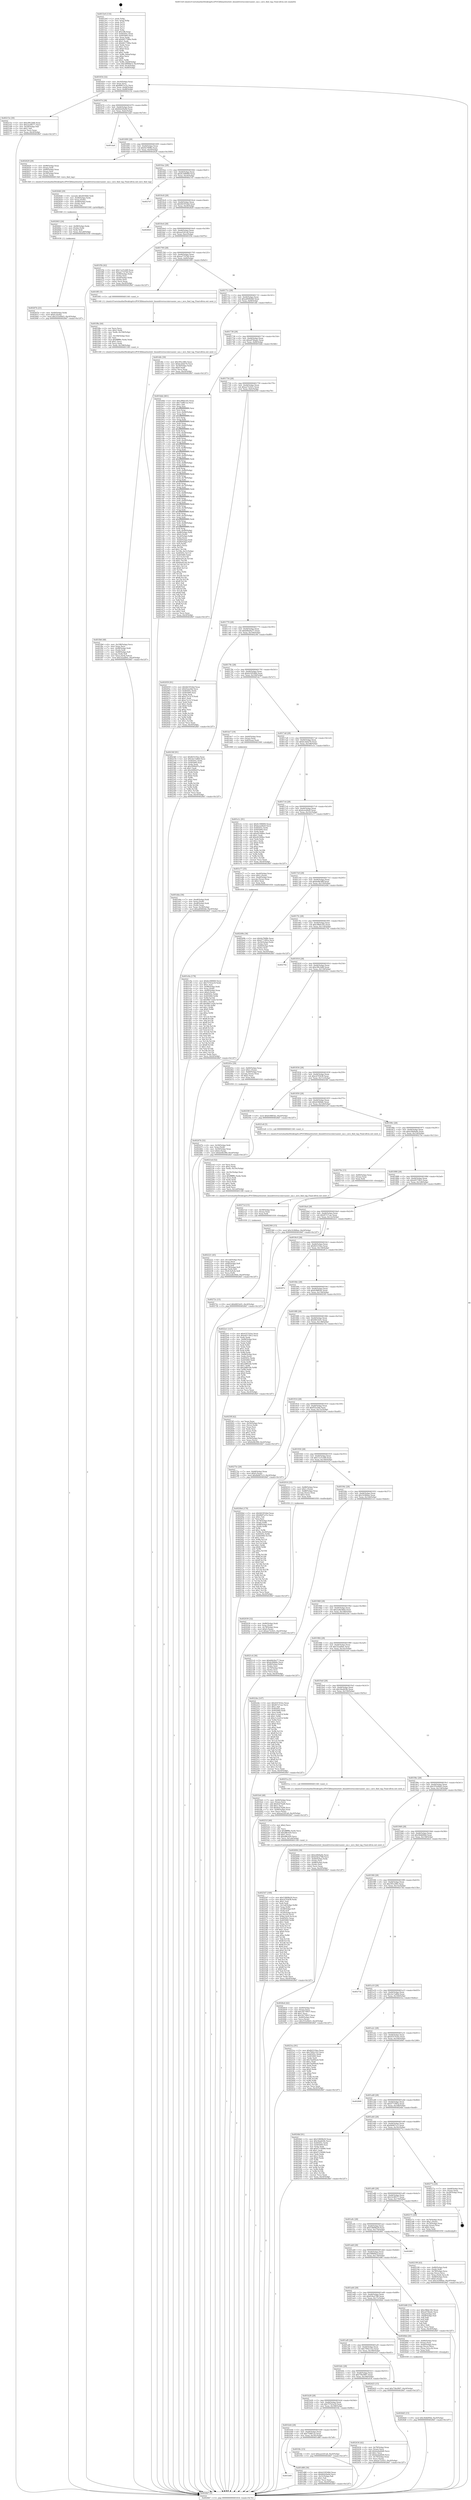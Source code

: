 digraph "0x4015e0" {
  label = "0x4015e0 (/mnt/c/Users/mathe/Desktop/tcc/POCII/binaries/extr_linuxdriversscsimvsasmv_sas.c_mvs_find_tag_Final-ollvm.out::main(0))"
  labelloc = "t"
  node[shape=record]

  Entry [label="",width=0.3,height=0.3,shape=circle,fillcolor=black,style=filled]
  "0x401654" [label="{
     0x401654 [32]\l
     | [instrs]\l
     &nbsp;&nbsp;0x401654 \<+6\>: mov -0xc0(%rbp),%eax\l
     &nbsp;&nbsp;0x40165a \<+2\>: mov %eax,%ecx\l
     &nbsp;&nbsp;0x40165c \<+6\>: sub $0x8b87a15c,%ecx\l
     &nbsp;&nbsp;0x401662 \<+6\>: mov %eax,-0xd4(%rbp)\l
     &nbsp;&nbsp;0x401668 \<+6\>: mov %ecx,-0xd8(%rbp)\l
     &nbsp;&nbsp;0x40166e \<+6\>: je 000000000040215e \<main+0xb7e\>\l
  }"]
  "0x40215e" [label="{
     0x40215e [30]\l
     | [instrs]\l
     &nbsp;&nbsp;0x40215e \<+5\>: mov $0xc99c2bf6,%eax\l
     &nbsp;&nbsp;0x402163 \<+5\>: mov $0x52cf8577,%ecx\l
     &nbsp;&nbsp;0x402168 \<+3\>: mov -0x29(%rbp),%dl\l
     &nbsp;&nbsp;0x40216b \<+3\>: test $0x1,%dl\l
     &nbsp;&nbsp;0x40216e \<+3\>: cmovne %ecx,%eax\l
     &nbsp;&nbsp;0x402171 \<+6\>: mov %eax,-0xc0(%rbp)\l
     &nbsp;&nbsp;0x402177 \<+5\>: jmp 00000000004028d7 \<main+0x12f7\>\l
  }"]
  "0x401674" [label="{
     0x401674 [28]\l
     | [instrs]\l
     &nbsp;&nbsp;0x401674 \<+5\>: jmp 0000000000401679 \<main+0x99\>\l
     &nbsp;&nbsp;0x401679 \<+6\>: mov -0xd4(%rbp),%eax\l
     &nbsp;&nbsp;0x40167f \<+5\>: sub $0x8eb29a0d,%eax\l
     &nbsp;&nbsp;0x401684 \<+6\>: mov %eax,-0xdc(%rbp)\l
     &nbsp;&nbsp;0x40168a \<+6\>: je 0000000000401da6 \<main+0x7c6\>\l
  }"]
  Exit [label="",width=0.3,height=0.3,shape=circle,fillcolor=black,style=filled,peripheries=2]
  "0x401da6" [label="{
     0x401da6\l
  }", style=dashed]
  "0x401690" [label="{
     0x401690 [28]\l
     | [instrs]\l
     &nbsp;&nbsp;0x401690 \<+5\>: jmp 0000000000401695 \<main+0xb5\>\l
     &nbsp;&nbsp;0x401695 \<+6\>: mov -0xd4(%rbp),%eax\l
     &nbsp;&nbsp;0x40169b \<+5\>: sub $0x9a706ffe,%eax\l
     &nbsp;&nbsp;0x4016a0 \<+6\>: mov %eax,-0xe0(%rbp)\l
     &nbsp;&nbsp;0x4016a6 \<+6\>: je 0000000000402629 \<main+0x1049\>\l
  }"]
  "0x40272c" [label="{
     0x40272c [15]\l
     | [instrs]\l
     &nbsp;&nbsp;0x40272c \<+10\>: movl $0xfdf23e01,-0xc0(%rbp)\l
     &nbsp;&nbsp;0x402736 \<+5\>: jmp 00000000004028d7 \<main+0x12f7\>\l
  }"]
  "0x402629" [label="{
     0x402629 [29]\l
     | [instrs]\l
     &nbsp;&nbsp;0x402629 \<+7\>: mov -0x98(%rbp),%rax\l
     &nbsp;&nbsp;0x402630 \<+3\>: mov (%rax),%rdi\l
     &nbsp;&nbsp;0x402633 \<+4\>: mov -0x80(%rbp),%rax\l
     &nbsp;&nbsp;0x402637 \<+3\>: mov (%rax),%rsi\l
     &nbsp;&nbsp;0x40263a \<+4\>: mov -0x58(%rbp),%rax\l
     &nbsp;&nbsp;0x40263e \<+3\>: mov (%rax),%rdx\l
     &nbsp;&nbsp;0x402641 \<+5\>: call 00000000004013b0 \<mvs_find_tag\>\l
     | [calls]\l
     &nbsp;&nbsp;0x4013b0 \{1\} (/mnt/c/Users/mathe/Desktop/tcc/POCII/binaries/extr_linuxdriversscsimvsasmv_sas.c_mvs_find_tag_Final-ollvm.out::mvs_find_tag)\l
  }"]
  "0x4016ac" [label="{
     0x4016ac [28]\l
     | [instrs]\l
     &nbsp;&nbsp;0x4016ac \<+5\>: jmp 00000000004016b1 \<main+0xd1\>\l
     &nbsp;&nbsp;0x4016b1 \<+6\>: mov -0xd4(%rbp),%eax\l
     &nbsp;&nbsp;0x4016b7 \<+5\>: sub $0x9c308069,%eax\l
     &nbsp;&nbsp;0x4016bc \<+6\>: mov %eax,-0xe4(%rbp)\l
     &nbsp;&nbsp;0x4016c2 \<+6\>: je 00000000004027d7 \<main+0x11f7\>\l
  }"]
  "0x40271d" [label="{
     0x40271d [15]\l
     | [instrs]\l
     &nbsp;&nbsp;0x40271d \<+4\>: mov -0x58(%rbp),%rax\l
     &nbsp;&nbsp;0x402721 \<+3\>: mov (%rax),%rax\l
     &nbsp;&nbsp;0x402724 \<+3\>: mov %rax,%rdi\l
     &nbsp;&nbsp;0x402727 \<+5\>: call 0000000000401030 \<free@plt\>\l
     | [calls]\l
     &nbsp;&nbsp;0x401030 \{1\} (unknown)\l
  }"]
  "0x4027d7" [label="{
     0x4027d7\l
  }", style=dashed]
  "0x4016c8" [label="{
     0x4016c8 [28]\l
     | [instrs]\l
     &nbsp;&nbsp;0x4016c8 \<+5\>: jmp 00000000004016cd \<main+0xed\>\l
     &nbsp;&nbsp;0x4016cd \<+6\>: mov -0xd4(%rbp),%eax\l
     &nbsp;&nbsp;0x4016d3 \<+5\>: sub $0x9d1952bd,%eax\l
     &nbsp;&nbsp;0x4016d8 \<+6\>: mov %eax,-0xe8(%rbp)\l
     &nbsp;&nbsp;0x4016de \<+6\>: je 0000000000402820 \<main+0x1240\>\l
  }"]
  "0x4026d5" [label="{
     0x4026d5 [15]\l
     | [instrs]\l
     &nbsp;&nbsp;0x4026d5 \<+10\>: movl $0x36dbf00d,-0xc0(%rbp)\l
     &nbsp;&nbsp;0x4026df \<+5\>: jmp 00000000004028d7 \<main+0x12f7\>\l
  }"]
  "0x402820" [label="{
     0x402820\l
  }", style=dashed]
  "0x4016e4" [label="{
     0x4016e4 [28]\l
     | [instrs]\l
     &nbsp;&nbsp;0x4016e4 \<+5\>: jmp 00000000004016e9 \<main+0x109\>\l
     &nbsp;&nbsp;0x4016e9 \<+6\>: mov -0xd4(%rbp),%eax\l
     &nbsp;&nbsp;0x4016ef \<+5\>: sub $0xaa2241a6,%eax\l
     &nbsp;&nbsp;0x4016f4 \<+6\>: mov %eax,-0xec(%rbp)\l
     &nbsp;&nbsp;0x4016fa \<+6\>: je 0000000000401f5b \<main+0x97b\>\l
  }"]
  "0x40267b" [label="{
     0x40267b [25]\l
     | [instrs]\l
     &nbsp;&nbsp;0x40267b \<+4\>: mov -0x40(%rbp),%rdx\l
     &nbsp;&nbsp;0x40267f \<+6\>: movl $0x0,(%rdx)\l
     &nbsp;&nbsp;0x402685 \<+10\>: movl $0x355e0b43,-0xc0(%rbp)\l
     &nbsp;&nbsp;0x40268f \<+5\>: jmp 00000000004028d7 \<main+0x12f7\>\l
  }"]
  "0x401f5b" [label="{
     0x401f5b [42]\l
     | [instrs]\l
     &nbsp;&nbsp;0x401f5b \<+5\>: mov $0x11a7e3d9,%eax\l
     &nbsp;&nbsp;0x401f60 \<+5\>: mov $0xaa7747b0,%ecx\l
     &nbsp;&nbsp;0x401f65 \<+7\>: mov -0x90(%rbp),%rdx\l
     &nbsp;&nbsp;0x401f6c \<+2\>: mov (%rdx),%esi\l
     &nbsp;&nbsp;0x401f6e \<+7\>: mov -0xa0(%rbp),%rdx\l
     &nbsp;&nbsp;0x401f75 \<+2\>: cmp (%rdx),%esi\l
     &nbsp;&nbsp;0x401f77 \<+3\>: cmovl %ecx,%eax\l
     &nbsp;&nbsp;0x401f7a \<+6\>: mov %eax,-0xc0(%rbp)\l
     &nbsp;&nbsp;0x401f80 \<+5\>: jmp 00000000004028d7 \<main+0x12f7\>\l
  }"]
  "0x401700" [label="{
     0x401700 [28]\l
     | [instrs]\l
     &nbsp;&nbsp;0x401700 \<+5\>: jmp 0000000000401705 \<main+0x125\>\l
     &nbsp;&nbsp;0x401705 \<+6\>: mov -0xd4(%rbp),%eax\l
     &nbsp;&nbsp;0x40170b \<+5\>: sub $0xaa7747b0,%eax\l
     &nbsp;&nbsp;0x401710 \<+6\>: mov %eax,-0xf0(%rbp)\l
     &nbsp;&nbsp;0x401716 \<+6\>: je 0000000000401f85 \<main+0x9a5\>\l
  }"]
  "0x402663" [label="{
     0x402663 [24]\l
     | [instrs]\l
     &nbsp;&nbsp;0x402663 \<+7\>: mov -0x98(%rbp),%rdx\l
     &nbsp;&nbsp;0x40266a \<+3\>: mov (%rdx),%rdx\l
     &nbsp;&nbsp;0x40266d \<+3\>: mov %rdx,%rdi\l
     &nbsp;&nbsp;0x402670 \<+6\>: mov %eax,-0x1a8(%rbp)\l
     &nbsp;&nbsp;0x402676 \<+5\>: call 0000000000401030 \<free@plt\>\l
     | [calls]\l
     &nbsp;&nbsp;0x401030 \{1\} (unknown)\l
  }"]
  "0x401f85" [label="{
     0x401f85 [5]\l
     | [instrs]\l
     &nbsp;&nbsp;0x401f85 \<+5\>: call 0000000000401160 \<next_i\>\l
     | [calls]\l
     &nbsp;&nbsp;0x401160 \{1\} (/mnt/c/Users/mathe/Desktop/tcc/POCII/binaries/extr_linuxdriversscsimvsasmv_sas.c_mvs_find_tag_Final-ollvm.out::next_i)\l
  }"]
  "0x40171c" [label="{
     0x40171c [28]\l
     | [instrs]\l
     &nbsp;&nbsp;0x40171c \<+5\>: jmp 0000000000401721 \<main+0x141\>\l
     &nbsp;&nbsp;0x401721 \<+6\>: mov -0xd4(%rbp),%eax\l
     &nbsp;&nbsp;0x401727 \<+5\>: sub $0xad0482b6,%eax\l
     &nbsp;&nbsp;0x40172c \<+6\>: mov %eax,-0xf4(%rbp)\l
     &nbsp;&nbsp;0x401732 \<+6\>: je 0000000000401dfe \<main+0x81e\>\l
  }"]
  "0x402646" [label="{
     0x402646 [29]\l
     | [instrs]\l
     &nbsp;&nbsp;0x402646 \<+10\>: movabs $0x4030b6,%rdi\l
     &nbsp;&nbsp;0x402650 \<+4\>: mov -0x48(%rbp),%rdx\l
     &nbsp;&nbsp;0x402654 \<+2\>: mov %eax,(%rdx)\l
     &nbsp;&nbsp;0x402656 \<+4\>: mov -0x48(%rbp),%rdx\l
     &nbsp;&nbsp;0x40265a \<+2\>: mov (%rdx),%esi\l
     &nbsp;&nbsp;0x40265c \<+2\>: mov $0x0,%al\l
     &nbsp;&nbsp;0x40265e \<+5\>: call 0000000000401040 \<printf@plt\>\l
     | [calls]\l
     &nbsp;&nbsp;0x401040 \{1\} (unknown)\l
  }"]
  "0x401dfe" [label="{
     0x401dfe [30]\l
     | [instrs]\l
     &nbsp;&nbsp;0x401dfe \<+5\>: mov $0x395c2f85,%eax\l
     &nbsp;&nbsp;0x401e03 \<+5\>: mov $0xbc2bd270,%ecx\l
     &nbsp;&nbsp;0x401e08 \<+3\>: mov -0x30(%rbp),%edx\l
     &nbsp;&nbsp;0x401e0b \<+3\>: cmp $0x0,%edx\l
     &nbsp;&nbsp;0x401e0e \<+3\>: cmove %ecx,%eax\l
     &nbsp;&nbsp;0x401e11 \<+6\>: mov %eax,-0xc0(%rbp)\l
     &nbsp;&nbsp;0x401e17 \<+5\>: jmp 00000000004028d7 \<main+0x12f7\>\l
  }"]
  "0x401738" [label="{
     0x401738 [28]\l
     | [instrs]\l
     &nbsp;&nbsp;0x401738 \<+5\>: jmp 000000000040173d \<main+0x15d\>\l
     &nbsp;&nbsp;0x40173d \<+6\>: mov -0xd4(%rbp),%eax\l
     &nbsp;&nbsp;0x401743 \<+5\>: sub $0xad74badc,%eax\l
     &nbsp;&nbsp;0x401748 \<+6\>: mov %eax,-0xf8(%rbp)\l
     &nbsp;&nbsp;0x40174e \<+6\>: je 0000000000401bbb \<main+0x5db\>\l
  }"]
  "0x402547" [label="{
     0x402547 [169]\l
     | [instrs]\l
     &nbsp;&nbsp;0x402547 \<+5\>: mov $0x53809b29,%ecx\l
     &nbsp;&nbsp;0x40254c \<+5\>: mov $0xcb7f3438,%edx\l
     &nbsp;&nbsp;0x402551 \<+3\>: mov $0x1,%sil\l
     &nbsp;&nbsp;0x402554 \<+2\>: xor %edi,%edi\l
     &nbsp;&nbsp;0x402556 \<+7\>: mov -0x1a4(%rbp),%r8d\l
     &nbsp;&nbsp;0x40255d \<+4\>: imul %eax,%r8d\l
     &nbsp;&nbsp;0x402561 \<+4\>: mov -0x58(%rbp),%r9\l
     &nbsp;&nbsp;0x402565 \<+3\>: mov (%r9),%r9\l
     &nbsp;&nbsp;0x402568 \<+4\>: mov -0x50(%rbp),%r10\l
     &nbsp;&nbsp;0x40256c \<+3\>: movslq (%r10),%r10\l
     &nbsp;&nbsp;0x40256f \<+4\>: mov %r8d,(%r9,%r10,4)\l
     &nbsp;&nbsp;0x402573 \<+7\>: mov 0x40505c,%eax\l
     &nbsp;&nbsp;0x40257a \<+8\>: mov 0x405060,%r8d\l
     &nbsp;&nbsp;0x402582 \<+3\>: sub $0x1,%edi\l
     &nbsp;&nbsp;0x402585 \<+3\>: mov %eax,%r11d\l
     &nbsp;&nbsp;0x402588 \<+3\>: add %edi,%r11d\l
     &nbsp;&nbsp;0x40258b \<+4\>: imul %r11d,%eax\l
     &nbsp;&nbsp;0x40258f \<+3\>: and $0x1,%eax\l
     &nbsp;&nbsp;0x402592 \<+3\>: cmp $0x0,%eax\l
     &nbsp;&nbsp;0x402595 \<+3\>: sete %bl\l
     &nbsp;&nbsp;0x402598 \<+4\>: cmp $0xa,%r8d\l
     &nbsp;&nbsp;0x40259c \<+4\>: setl %r14b\l
     &nbsp;&nbsp;0x4025a0 \<+3\>: mov %bl,%r15b\l
     &nbsp;&nbsp;0x4025a3 \<+4\>: xor $0xff,%r15b\l
     &nbsp;&nbsp;0x4025a7 \<+3\>: mov %r14b,%r12b\l
     &nbsp;&nbsp;0x4025aa \<+4\>: xor $0xff,%r12b\l
     &nbsp;&nbsp;0x4025ae \<+4\>: xor $0x0,%sil\l
     &nbsp;&nbsp;0x4025b2 \<+3\>: mov %r15b,%r13b\l
     &nbsp;&nbsp;0x4025b5 \<+4\>: and $0x0,%r13b\l
     &nbsp;&nbsp;0x4025b9 \<+3\>: and %sil,%bl\l
     &nbsp;&nbsp;0x4025bc \<+3\>: mov %r12b,%al\l
     &nbsp;&nbsp;0x4025bf \<+2\>: and $0x0,%al\l
     &nbsp;&nbsp;0x4025c1 \<+3\>: and %sil,%r14b\l
     &nbsp;&nbsp;0x4025c4 \<+3\>: or %bl,%r13b\l
     &nbsp;&nbsp;0x4025c7 \<+3\>: or %r14b,%al\l
     &nbsp;&nbsp;0x4025ca \<+3\>: xor %al,%r13b\l
     &nbsp;&nbsp;0x4025cd \<+3\>: or %r12b,%r15b\l
     &nbsp;&nbsp;0x4025d0 \<+4\>: xor $0xff,%r15b\l
     &nbsp;&nbsp;0x4025d4 \<+4\>: or $0x0,%sil\l
     &nbsp;&nbsp;0x4025d8 \<+3\>: and %sil,%r15b\l
     &nbsp;&nbsp;0x4025db \<+3\>: or %r15b,%r13b\l
     &nbsp;&nbsp;0x4025de \<+4\>: test $0x1,%r13b\l
     &nbsp;&nbsp;0x4025e2 \<+3\>: cmovne %edx,%ecx\l
     &nbsp;&nbsp;0x4025e5 \<+6\>: mov %ecx,-0xc0(%rbp)\l
     &nbsp;&nbsp;0x4025eb \<+5\>: jmp 00000000004028d7 \<main+0x12f7\>\l
  }"]
  "0x401bbb" [label="{
     0x401bbb [461]\l
     | [instrs]\l
     &nbsp;&nbsp;0x401bbb \<+5\>: mov $0xc98de182,%eax\l
     &nbsp;&nbsp;0x401bc0 \<+5\>: mov $0x75df612a,%ecx\l
     &nbsp;&nbsp;0x401bc5 \<+2\>: mov $0x1,%dl\l
     &nbsp;&nbsp;0x401bc7 \<+3\>: mov %rsp,%rsi\l
     &nbsp;&nbsp;0x401bca \<+4\>: add $0xfffffffffffffff0,%rsi\l
     &nbsp;&nbsp;0x401bce \<+3\>: mov %rsi,%rsp\l
     &nbsp;&nbsp;0x401bd1 \<+7\>: mov %rsi,-0xb8(%rbp)\l
     &nbsp;&nbsp;0x401bd8 \<+3\>: mov %rsp,%rsi\l
     &nbsp;&nbsp;0x401bdb \<+4\>: add $0xfffffffffffffff0,%rsi\l
     &nbsp;&nbsp;0x401bdf \<+3\>: mov %rsi,%rsp\l
     &nbsp;&nbsp;0x401be2 \<+3\>: mov %rsp,%rdi\l
     &nbsp;&nbsp;0x401be5 \<+4\>: add $0xfffffffffffffff0,%rdi\l
     &nbsp;&nbsp;0x401be9 \<+3\>: mov %rdi,%rsp\l
     &nbsp;&nbsp;0x401bec \<+7\>: mov %rdi,-0xb0(%rbp)\l
     &nbsp;&nbsp;0x401bf3 \<+3\>: mov %rsp,%rdi\l
     &nbsp;&nbsp;0x401bf6 \<+4\>: add $0xfffffffffffffff0,%rdi\l
     &nbsp;&nbsp;0x401bfa \<+3\>: mov %rdi,%rsp\l
     &nbsp;&nbsp;0x401bfd \<+7\>: mov %rdi,-0xa8(%rbp)\l
     &nbsp;&nbsp;0x401c04 \<+3\>: mov %rsp,%rdi\l
     &nbsp;&nbsp;0x401c07 \<+4\>: add $0xfffffffffffffff0,%rdi\l
     &nbsp;&nbsp;0x401c0b \<+3\>: mov %rdi,%rsp\l
     &nbsp;&nbsp;0x401c0e \<+7\>: mov %rdi,-0xa0(%rbp)\l
     &nbsp;&nbsp;0x401c15 \<+3\>: mov %rsp,%rdi\l
     &nbsp;&nbsp;0x401c18 \<+4\>: add $0xfffffffffffffff0,%rdi\l
     &nbsp;&nbsp;0x401c1c \<+3\>: mov %rdi,%rsp\l
     &nbsp;&nbsp;0x401c1f \<+7\>: mov %rdi,-0x98(%rbp)\l
     &nbsp;&nbsp;0x401c26 \<+3\>: mov %rsp,%rdi\l
     &nbsp;&nbsp;0x401c29 \<+4\>: add $0xfffffffffffffff0,%rdi\l
     &nbsp;&nbsp;0x401c2d \<+3\>: mov %rdi,%rsp\l
     &nbsp;&nbsp;0x401c30 \<+7\>: mov %rdi,-0x90(%rbp)\l
     &nbsp;&nbsp;0x401c37 \<+3\>: mov %rsp,%rdi\l
     &nbsp;&nbsp;0x401c3a \<+4\>: add $0xfffffffffffffff0,%rdi\l
     &nbsp;&nbsp;0x401c3e \<+3\>: mov %rdi,%rsp\l
     &nbsp;&nbsp;0x401c41 \<+7\>: mov %rdi,-0x88(%rbp)\l
     &nbsp;&nbsp;0x401c48 \<+3\>: mov %rsp,%rdi\l
     &nbsp;&nbsp;0x401c4b \<+4\>: add $0xfffffffffffffff0,%rdi\l
     &nbsp;&nbsp;0x401c4f \<+3\>: mov %rdi,%rsp\l
     &nbsp;&nbsp;0x401c52 \<+4\>: mov %rdi,-0x80(%rbp)\l
     &nbsp;&nbsp;0x401c56 \<+3\>: mov %rsp,%rdi\l
     &nbsp;&nbsp;0x401c59 \<+4\>: add $0xfffffffffffffff0,%rdi\l
     &nbsp;&nbsp;0x401c5d \<+3\>: mov %rdi,%rsp\l
     &nbsp;&nbsp;0x401c60 \<+4\>: mov %rdi,-0x78(%rbp)\l
     &nbsp;&nbsp;0x401c64 \<+3\>: mov %rsp,%rdi\l
     &nbsp;&nbsp;0x401c67 \<+4\>: add $0xfffffffffffffff0,%rdi\l
     &nbsp;&nbsp;0x401c6b \<+3\>: mov %rdi,%rsp\l
     &nbsp;&nbsp;0x401c6e \<+4\>: mov %rdi,-0x70(%rbp)\l
     &nbsp;&nbsp;0x401c72 \<+3\>: mov %rsp,%rdi\l
     &nbsp;&nbsp;0x401c75 \<+4\>: add $0xfffffffffffffff0,%rdi\l
     &nbsp;&nbsp;0x401c79 \<+3\>: mov %rdi,%rsp\l
     &nbsp;&nbsp;0x401c7c \<+4\>: mov %rdi,-0x68(%rbp)\l
     &nbsp;&nbsp;0x401c80 \<+3\>: mov %rsp,%rdi\l
     &nbsp;&nbsp;0x401c83 \<+4\>: add $0xfffffffffffffff0,%rdi\l
     &nbsp;&nbsp;0x401c87 \<+3\>: mov %rdi,%rsp\l
     &nbsp;&nbsp;0x401c8a \<+4\>: mov %rdi,-0x60(%rbp)\l
     &nbsp;&nbsp;0x401c8e \<+3\>: mov %rsp,%rdi\l
     &nbsp;&nbsp;0x401c91 \<+4\>: add $0xfffffffffffffff0,%rdi\l
     &nbsp;&nbsp;0x401c95 \<+3\>: mov %rdi,%rsp\l
     &nbsp;&nbsp;0x401c98 \<+4\>: mov %rdi,-0x58(%rbp)\l
     &nbsp;&nbsp;0x401c9c \<+3\>: mov %rsp,%rdi\l
     &nbsp;&nbsp;0x401c9f \<+4\>: add $0xfffffffffffffff0,%rdi\l
     &nbsp;&nbsp;0x401ca3 \<+3\>: mov %rdi,%rsp\l
     &nbsp;&nbsp;0x401ca6 \<+4\>: mov %rdi,-0x50(%rbp)\l
     &nbsp;&nbsp;0x401caa \<+3\>: mov %rsp,%rdi\l
     &nbsp;&nbsp;0x401cad \<+4\>: add $0xfffffffffffffff0,%rdi\l
     &nbsp;&nbsp;0x401cb1 \<+3\>: mov %rdi,%rsp\l
     &nbsp;&nbsp;0x401cb4 \<+4\>: mov %rdi,-0x48(%rbp)\l
     &nbsp;&nbsp;0x401cb8 \<+3\>: mov %rsp,%rdi\l
     &nbsp;&nbsp;0x401cbb \<+4\>: add $0xfffffffffffffff0,%rdi\l
     &nbsp;&nbsp;0x401cbf \<+3\>: mov %rdi,%rsp\l
     &nbsp;&nbsp;0x401cc2 \<+4\>: mov %rdi,-0x40(%rbp)\l
     &nbsp;&nbsp;0x401cc6 \<+7\>: mov -0xb8(%rbp),%rdi\l
     &nbsp;&nbsp;0x401ccd \<+6\>: movl $0x0,(%rdi)\l
     &nbsp;&nbsp;0x401cd3 \<+7\>: mov -0xc4(%rbp),%r8d\l
     &nbsp;&nbsp;0x401cda \<+3\>: mov %r8d,(%rsi)\l
     &nbsp;&nbsp;0x401cdd \<+7\>: mov -0xb0(%rbp),%rdi\l
     &nbsp;&nbsp;0x401ce4 \<+7\>: mov -0xd0(%rbp),%r9\l
     &nbsp;&nbsp;0x401ceb \<+3\>: mov %r9,(%rdi)\l
     &nbsp;&nbsp;0x401cee \<+3\>: cmpl $0x2,(%rsi)\l
     &nbsp;&nbsp;0x401cf1 \<+4\>: setne %r10b\l
     &nbsp;&nbsp;0x401cf5 \<+4\>: and $0x1,%r10b\l
     &nbsp;&nbsp;0x401cf9 \<+4\>: mov %r10b,-0x31(%rbp)\l
     &nbsp;&nbsp;0x401cfd \<+8\>: mov 0x40505c,%r11d\l
     &nbsp;&nbsp;0x401d05 \<+7\>: mov 0x405060,%ebx\l
     &nbsp;&nbsp;0x401d0c \<+3\>: mov %r11d,%r14d\l
     &nbsp;&nbsp;0x401d0f \<+7\>: sub $0xbea01ab,%r14d\l
     &nbsp;&nbsp;0x401d16 \<+4\>: sub $0x1,%r14d\l
     &nbsp;&nbsp;0x401d1a \<+7\>: add $0xbea01ab,%r14d\l
     &nbsp;&nbsp;0x401d21 \<+4\>: imul %r14d,%r11d\l
     &nbsp;&nbsp;0x401d25 \<+4\>: and $0x1,%r11d\l
     &nbsp;&nbsp;0x401d29 \<+4\>: cmp $0x0,%r11d\l
     &nbsp;&nbsp;0x401d2d \<+4\>: sete %r10b\l
     &nbsp;&nbsp;0x401d31 \<+3\>: cmp $0xa,%ebx\l
     &nbsp;&nbsp;0x401d34 \<+4\>: setl %r15b\l
     &nbsp;&nbsp;0x401d38 \<+3\>: mov %r10b,%r12b\l
     &nbsp;&nbsp;0x401d3b \<+4\>: xor $0xff,%r12b\l
     &nbsp;&nbsp;0x401d3f \<+3\>: mov %r15b,%r13b\l
     &nbsp;&nbsp;0x401d42 \<+4\>: xor $0xff,%r13b\l
     &nbsp;&nbsp;0x401d46 \<+3\>: xor $0x1,%dl\l
     &nbsp;&nbsp;0x401d49 \<+3\>: mov %r12b,%sil\l
     &nbsp;&nbsp;0x401d4c \<+4\>: and $0xff,%sil\l
     &nbsp;&nbsp;0x401d50 \<+3\>: and %dl,%r10b\l
     &nbsp;&nbsp;0x401d53 \<+3\>: mov %r13b,%dil\l
     &nbsp;&nbsp;0x401d56 \<+4\>: and $0xff,%dil\l
     &nbsp;&nbsp;0x401d5a \<+3\>: and %dl,%r15b\l
     &nbsp;&nbsp;0x401d5d \<+3\>: or %r10b,%sil\l
     &nbsp;&nbsp;0x401d60 \<+3\>: or %r15b,%dil\l
     &nbsp;&nbsp;0x401d63 \<+3\>: xor %dil,%sil\l
     &nbsp;&nbsp;0x401d66 \<+3\>: or %r13b,%r12b\l
     &nbsp;&nbsp;0x401d69 \<+4\>: xor $0xff,%r12b\l
     &nbsp;&nbsp;0x401d6d \<+3\>: or $0x1,%dl\l
     &nbsp;&nbsp;0x401d70 \<+3\>: and %dl,%r12b\l
     &nbsp;&nbsp;0x401d73 \<+3\>: or %r12b,%sil\l
     &nbsp;&nbsp;0x401d76 \<+4\>: test $0x1,%sil\l
     &nbsp;&nbsp;0x401d7a \<+3\>: cmovne %ecx,%eax\l
     &nbsp;&nbsp;0x401d7d \<+6\>: mov %eax,-0xc0(%rbp)\l
     &nbsp;&nbsp;0x401d83 \<+5\>: jmp 00000000004028d7 \<main+0x12f7\>\l
  }"]
  "0x401754" [label="{
     0x401754 [28]\l
     | [instrs]\l
     &nbsp;&nbsp;0x401754 \<+5\>: jmp 0000000000401759 \<main+0x179\>\l
     &nbsp;&nbsp;0x401759 \<+6\>: mov -0xd4(%rbp),%eax\l
     &nbsp;&nbsp;0x40175f \<+5\>: sub $0xae72c621,%eax\l
     &nbsp;&nbsp;0x401764 \<+6\>: mov %eax,-0xfc(%rbp)\l
     &nbsp;&nbsp;0x40176a \<+6\>: je 0000000000402059 \<main+0xa79\>\l
  }"]
  "0x40251f" [label="{
     0x40251f [40]\l
     | [instrs]\l
     &nbsp;&nbsp;0x40251f \<+5\>: mov $0x2,%ecx\l
     &nbsp;&nbsp;0x402524 \<+1\>: cltd\l
     &nbsp;&nbsp;0x402525 \<+2\>: idiv %ecx\l
     &nbsp;&nbsp;0x402527 \<+6\>: imul $0xfffffffe,%edx,%ecx\l
     &nbsp;&nbsp;0x40252d \<+6\>: add $0xdf8cd20,%ecx\l
     &nbsp;&nbsp;0x402533 \<+3\>: add $0x1,%ecx\l
     &nbsp;&nbsp;0x402536 \<+6\>: sub $0xdf8cd20,%ecx\l
     &nbsp;&nbsp;0x40253c \<+6\>: mov %ecx,-0x1a4(%rbp)\l
     &nbsp;&nbsp;0x402542 \<+5\>: call 0000000000401160 \<next_i\>\l
     | [calls]\l
     &nbsp;&nbsp;0x401160 \{1\} (/mnt/c/Users/mathe/Desktop/tcc/POCII/binaries/extr_linuxdriversscsimvsasmv_sas.c_mvs_find_tag_Final-ollvm.out::next_i)\l
  }"]
  "0x402059" [label="{
     0x402059 [91]\l
     | [instrs]\l
     &nbsp;&nbsp;0x402059 \<+5\>: mov $0x9d1952bd,%eax\l
     &nbsp;&nbsp;0x40205e \<+5\>: mov $0xf52a3dd,%ecx\l
     &nbsp;&nbsp;0x402063 \<+7\>: mov 0x40505c,%edx\l
     &nbsp;&nbsp;0x40206a \<+7\>: mov 0x405060,%esi\l
     &nbsp;&nbsp;0x402071 \<+2\>: mov %edx,%edi\l
     &nbsp;&nbsp;0x402073 \<+6\>: add $0xa72c3c7f,%edi\l
     &nbsp;&nbsp;0x402079 \<+3\>: sub $0x1,%edi\l
     &nbsp;&nbsp;0x40207c \<+6\>: sub $0xa72c3c7f,%edi\l
     &nbsp;&nbsp;0x402082 \<+3\>: imul %edi,%edx\l
     &nbsp;&nbsp;0x402085 \<+3\>: and $0x1,%edx\l
     &nbsp;&nbsp;0x402088 \<+3\>: cmp $0x0,%edx\l
     &nbsp;&nbsp;0x40208b \<+4\>: sete %r8b\l
     &nbsp;&nbsp;0x40208f \<+3\>: cmp $0xa,%esi\l
     &nbsp;&nbsp;0x402092 \<+4\>: setl %r9b\l
     &nbsp;&nbsp;0x402096 \<+3\>: mov %r8b,%r10b\l
     &nbsp;&nbsp;0x402099 \<+3\>: and %r9b,%r10b\l
     &nbsp;&nbsp;0x40209c \<+3\>: xor %r9b,%r8b\l
     &nbsp;&nbsp;0x40209f \<+3\>: or %r8b,%r10b\l
     &nbsp;&nbsp;0x4020a2 \<+4\>: test $0x1,%r10b\l
     &nbsp;&nbsp;0x4020a6 \<+3\>: cmovne %ecx,%eax\l
     &nbsp;&nbsp;0x4020a9 \<+6\>: mov %eax,-0xc0(%rbp)\l
     &nbsp;&nbsp;0x4020af \<+5\>: jmp 00000000004028d7 \<main+0x12f7\>\l
  }"]
  "0x401770" [label="{
     0x401770 [28]\l
     | [instrs]\l
     &nbsp;&nbsp;0x401770 \<+5\>: jmp 0000000000401775 \<main+0x195\>\l
     &nbsp;&nbsp;0x401775 \<+6\>: mov -0xd4(%rbp),%eax\l
     &nbsp;&nbsp;0x40177b \<+5\>: sub $0xb0b26a77,%eax\l
     &nbsp;&nbsp;0x401780 \<+6\>: mov %eax,-0x100(%rbp)\l
     &nbsp;&nbsp;0x401786 \<+6\>: je 000000000040236f \<main+0xd8f\>\l
  }"]
  "0x40247b" [label="{
     0x40247b [32]\l
     | [instrs]\l
     &nbsp;&nbsp;0x40247b \<+4\>: mov -0x58(%rbp),%rdi\l
     &nbsp;&nbsp;0x40247f \<+3\>: mov %rax,(%rdi)\l
     &nbsp;&nbsp;0x402482 \<+4\>: mov -0x50(%rbp),%rax\l
     &nbsp;&nbsp;0x402486 \<+6\>: movl $0x0,(%rax)\l
     &nbsp;&nbsp;0x40248c \<+10\>: movl $0xbe8b3f6f,-0xc0(%rbp)\l
     &nbsp;&nbsp;0x402496 \<+5\>: jmp 00000000004028d7 \<main+0x12f7\>\l
  }"]
  "0x40236f" [label="{
     0x40236f [91]\l
     | [instrs]\l
     &nbsp;&nbsp;0x40236f \<+5\>: mov $0xfb5519ea,%eax\l
     &nbsp;&nbsp;0x402374 \<+5\>: mov $0x3ec7a86d,%ecx\l
     &nbsp;&nbsp;0x402379 \<+7\>: mov 0x40505c,%edx\l
     &nbsp;&nbsp;0x402380 \<+7\>: mov 0x405060,%esi\l
     &nbsp;&nbsp;0x402387 \<+2\>: mov %edx,%edi\l
     &nbsp;&nbsp;0x402389 \<+6\>: sub $0x2099e97a,%edi\l
     &nbsp;&nbsp;0x40238f \<+3\>: sub $0x1,%edi\l
     &nbsp;&nbsp;0x402392 \<+6\>: add $0x2099e97a,%edi\l
     &nbsp;&nbsp;0x402398 \<+3\>: imul %edi,%edx\l
     &nbsp;&nbsp;0x40239b \<+3\>: and $0x1,%edx\l
     &nbsp;&nbsp;0x40239e \<+3\>: cmp $0x0,%edx\l
     &nbsp;&nbsp;0x4023a1 \<+4\>: sete %r8b\l
     &nbsp;&nbsp;0x4023a5 \<+3\>: cmp $0xa,%esi\l
     &nbsp;&nbsp;0x4023a8 \<+4\>: setl %r9b\l
     &nbsp;&nbsp;0x4023ac \<+3\>: mov %r8b,%r10b\l
     &nbsp;&nbsp;0x4023af \<+3\>: and %r9b,%r10b\l
     &nbsp;&nbsp;0x4023b2 \<+3\>: xor %r9b,%r8b\l
     &nbsp;&nbsp;0x4023b5 \<+3\>: or %r8b,%r10b\l
     &nbsp;&nbsp;0x4023b8 \<+4\>: test $0x1,%r10b\l
     &nbsp;&nbsp;0x4023bc \<+3\>: cmovne %ecx,%eax\l
     &nbsp;&nbsp;0x4023bf \<+6\>: mov %eax,-0xc0(%rbp)\l
     &nbsp;&nbsp;0x4023c5 \<+5\>: jmp 00000000004028d7 \<main+0x12f7\>\l
  }"]
  "0x40178c" [label="{
     0x40178c [28]\l
     | [instrs]\l
     &nbsp;&nbsp;0x40178c \<+5\>: jmp 0000000000401791 \<main+0x1b1\>\l
     &nbsp;&nbsp;0x401791 \<+6\>: mov -0xd4(%rbp),%eax\l
     &nbsp;&nbsp;0x401797 \<+5\>: sub $0xb229548d,%eax\l
     &nbsp;&nbsp;0x40179c \<+6\>: mov %eax,-0x104(%rbp)\l
     &nbsp;&nbsp;0x4017a2 \<+6\>: je 0000000000401dc7 \<main+0x7e7\>\l
  }"]
  "0x402221" [label="{
     0x402221 [45]\l
     | [instrs]\l
     &nbsp;&nbsp;0x402221 \<+6\>: mov -0x1a0(%rbp),%ecx\l
     &nbsp;&nbsp;0x402227 \<+3\>: imul %eax,%ecx\l
     &nbsp;&nbsp;0x40222a \<+4\>: mov -0x80(%rbp),%r8\l
     &nbsp;&nbsp;0x40222e \<+3\>: mov (%r8),%r8\l
     &nbsp;&nbsp;0x402231 \<+4\>: mov -0x78(%rbp),%r9\l
     &nbsp;&nbsp;0x402235 \<+3\>: movslq (%r9),%r9\l
     &nbsp;&nbsp;0x402238 \<+4\>: mov (%r8,%r9,8),%r8\l
     &nbsp;&nbsp;0x40223c \<+3\>: mov %ecx,(%r8)\l
     &nbsp;&nbsp;0x40223f \<+10\>: movl $0x2a4b36b4,-0xc0(%rbp)\l
     &nbsp;&nbsp;0x402249 \<+5\>: jmp 00000000004028d7 \<main+0x12f7\>\l
  }"]
  "0x401dc7" [label="{
     0x401dc7 [19]\l
     | [instrs]\l
     &nbsp;&nbsp;0x401dc7 \<+7\>: mov -0xb0(%rbp),%rax\l
     &nbsp;&nbsp;0x401dce \<+3\>: mov (%rax),%rax\l
     &nbsp;&nbsp;0x401dd1 \<+4\>: mov 0x8(%rax),%rdi\l
     &nbsp;&nbsp;0x401dd5 \<+5\>: call 0000000000401060 \<atoi@plt\>\l
     | [calls]\l
     &nbsp;&nbsp;0x401060 \{1\} (unknown)\l
  }"]
  "0x4017a8" [label="{
     0x4017a8 [28]\l
     | [instrs]\l
     &nbsp;&nbsp;0x4017a8 \<+5\>: jmp 00000000004017ad \<main+0x1cd\>\l
     &nbsp;&nbsp;0x4017ad \<+6\>: mov -0xd4(%rbp),%eax\l
     &nbsp;&nbsp;0x4017b3 \<+5\>: sub $0xbc2bd270,%eax\l
     &nbsp;&nbsp;0x4017b8 \<+6\>: mov %eax,-0x108(%rbp)\l
     &nbsp;&nbsp;0x4017be \<+6\>: je 0000000000401e1c \<main+0x83c\>\l
  }"]
  "0x4021ed" [label="{
     0x4021ed [52]\l
     | [instrs]\l
     &nbsp;&nbsp;0x4021ed \<+2\>: xor %ecx,%ecx\l
     &nbsp;&nbsp;0x4021ef \<+5\>: mov $0x2,%edx\l
     &nbsp;&nbsp;0x4021f4 \<+6\>: mov %edx,-0x19c(%rbp)\l
     &nbsp;&nbsp;0x4021fa \<+1\>: cltd\l
     &nbsp;&nbsp;0x4021fb \<+6\>: mov -0x19c(%rbp),%esi\l
     &nbsp;&nbsp;0x402201 \<+2\>: idiv %esi\l
     &nbsp;&nbsp;0x402203 \<+6\>: imul $0xfffffffe,%edx,%edx\l
     &nbsp;&nbsp;0x402209 \<+2\>: mov %ecx,%edi\l
     &nbsp;&nbsp;0x40220b \<+2\>: sub %edx,%edi\l
     &nbsp;&nbsp;0x40220d \<+2\>: mov %ecx,%edx\l
     &nbsp;&nbsp;0x40220f \<+3\>: sub $0x1,%edx\l
     &nbsp;&nbsp;0x402212 \<+2\>: add %edx,%edi\l
     &nbsp;&nbsp;0x402214 \<+2\>: sub %edi,%ecx\l
     &nbsp;&nbsp;0x402216 \<+6\>: mov %ecx,-0x1a0(%rbp)\l
     &nbsp;&nbsp;0x40221c \<+5\>: call 0000000000401160 \<next_i\>\l
     | [calls]\l
     &nbsp;&nbsp;0x401160 \{1\} (/mnt/c/Users/mathe/Desktop/tcc/POCII/binaries/extr_linuxdriversscsimvsasmv_sas.c_mvs_find_tag_Final-ollvm.out::next_i)\l
  }"]
  "0x401e1c" [label="{
     0x401e1c [91]\l
     | [instrs]\l
     &nbsp;&nbsp;0x401e1c \<+5\>: mov $0x9c308069,%eax\l
     &nbsp;&nbsp;0x401e21 \<+5\>: mov $0xbcee46e8,%ecx\l
     &nbsp;&nbsp;0x401e26 \<+7\>: mov 0x40505c,%edx\l
     &nbsp;&nbsp;0x401e2d \<+7\>: mov 0x405060,%esi\l
     &nbsp;&nbsp;0x401e34 \<+2\>: mov %edx,%edi\l
     &nbsp;&nbsp;0x401e36 \<+6\>: sub $0xe61068ec,%edi\l
     &nbsp;&nbsp;0x401e3c \<+3\>: sub $0x1,%edi\l
     &nbsp;&nbsp;0x401e3f \<+6\>: add $0xe61068ec,%edi\l
     &nbsp;&nbsp;0x401e45 \<+3\>: imul %edi,%edx\l
     &nbsp;&nbsp;0x401e48 \<+3\>: and $0x1,%edx\l
     &nbsp;&nbsp;0x401e4b \<+3\>: cmp $0x0,%edx\l
     &nbsp;&nbsp;0x401e4e \<+4\>: sete %r8b\l
     &nbsp;&nbsp;0x401e52 \<+3\>: cmp $0xa,%esi\l
     &nbsp;&nbsp;0x401e55 \<+4\>: setl %r9b\l
     &nbsp;&nbsp;0x401e59 \<+3\>: mov %r8b,%r10b\l
     &nbsp;&nbsp;0x401e5c \<+3\>: and %r9b,%r10b\l
     &nbsp;&nbsp;0x401e5f \<+3\>: xor %r9b,%r8b\l
     &nbsp;&nbsp;0x401e62 \<+3\>: or %r8b,%r10b\l
     &nbsp;&nbsp;0x401e65 \<+4\>: test $0x1,%r10b\l
     &nbsp;&nbsp;0x401e69 \<+3\>: cmovne %ecx,%eax\l
     &nbsp;&nbsp;0x401e6c \<+6\>: mov %eax,-0xc0(%rbp)\l
     &nbsp;&nbsp;0x401e72 \<+5\>: jmp 00000000004028d7 \<main+0x12f7\>\l
  }"]
  "0x4017c4" [label="{
     0x4017c4 [28]\l
     | [instrs]\l
     &nbsp;&nbsp;0x4017c4 \<+5\>: jmp 00000000004017c9 \<main+0x1e9\>\l
     &nbsp;&nbsp;0x4017c9 \<+6\>: mov -0xd4(%rbp),%eax\l
     &nbsp;&nbsp;0x4017cf \<+5\>: sub $0xbcee46e8,%eax\l
     &nbsp;&nbsp;0x4017d4 \<+6\>: mov %eax,-0x10c(%rbp)\l
     &nbsp;&nbsp;0x4017da \<+6\>: je 0000000000401e77 \<main+0x897\>\l
  }"]
  "0x402199" [label="{
     0x402199 [43]\l
     | [instrs]\l
     &nbsp;&nbsp;0x402199 \<+4\>: mov -0x80(%rbp),%rdi\l
     &nbsp;&nbsp;0x40219d \<+3\>: mov (%rdi),%rdi\l
     &nbsp;&nbsp;0x4021a0 \<+4\>: mov -0x78(%rbp),%rcx\l
     &nbsp;&nbsp;0x4021a4 \<+3\>: movslq (%rcx),%rcx\l
     &nbsp;&nbsp;0x4021a7 \<+4\>: mov %rax,(%rdi,%rcx,8)\l
     &nbsp;&nbsp;0x4021ab \<+4\>: mov -0x68(%rbp),%rax\l
     &nbsp;&nbsp;0x4021af \<+6\>: movl $0x0,(%rax)\l
     &nbsp;&nbsp;0x4021b5 \<+10\>: movl $0x1fc968ae,-0xc0(%rbp)\l
     &nbsp;&nbsp;0x4021bf \<+5\>: jmp 00000000004028d7 \<main+0x12f7\>\l
  }"]
  "0x401e77" [label="{
     0x401e77 [35]\l
     | [instrs]\l
     &nbsp;&nbsp;0x401e77 \<+7\>: mov -0xa0(%rbp),%rax\l
     &nbsp;&nbsp;0x401e7e \<+6\>: movl $0x1,(%rax)\l
     &nbsp;&nbsp;0x401e84 \<+7\>: mov -0xa0(%rbp),%rax\l
     &nbsp;&nbsp;0x401e8b \<+3\>: movslq (%rax),%rax\l
     &nbsp;&nbsp;0x401e8e \<+4\>: shl $0x2,%rax\l
     &nbsp;&nbsp;0x401e92 \<+3\>: mov %rax,%rdi\l
     &nbsp;&nbsp;0x401e95 \<+5\>: call 0000000000401050 \<malloc@plt\>\l
     | [calls]\l
     &nbsp;&nbsp;0x401050 \{1\} (unknown)\l
  }"]
  "0x4017e0" [label="{
     0x4017e0 [28]\l
     | [instrs]\l
     &nbsp;&nbsp;0x4017e0 \<+5\>: jmp 00000000004017e5 \<main+0x205\>\l
     &nbsp;&nbsp;0x4017e5 \<+6\>: mov -0xd4(%rbp),%eax\l
     &nbsp;&nbsp;0x4017eb \<+5\>: sub $0xbe8b3f6f,%eax\l
     &nbsp;&nbsp;0x4017f0 \<+6\>: mov %eax,-0x110(%rbp)\l
     &nbsp;&nbsp;0x4017f6 \<+6\>: je 000000000040249b \<main+0xebb\>\l
  }"]
  "0x402039" [label="{
     0x402039 [32]\l
     | [instrs]\l
     &nbsp;&nbsp;0x402039 \<+4\>: mov -0x80(%rbp),%rdi\l
     &nbsp;&nbsp;0x40203d \<+3\>: mov %rax,(%rdi)\l
     &nbsp;&nbsp;0x402040 \<+4\>: mov -0x78(%rbp),%rax\l
     &nbsp;&nbsp;0x402044 \<+6\>: movl $0x0,(%rax)\l
     &nbsp;&nbsp;0x40204a \<+10\>: movl $0xae72c621,-0xc0(%rbp)\l
     &nbsp;&nbsp;0x402054 \<+5\>: jmp 00000000004028d7 \<main+0x12f7\>\l
  }"]
  "0x40249b" [label="{
     0x40249b [36]\l
     | [instrs]\l
     &nbsp;&nbsp;0x40249b \<+5\>: mov $0x9a706ffe,%eax\l
     &nbsp;&nbsp;0x4024a0 \<+5\>: mov $0x4771f85a,%ecx\l
     &nbsp;&nbsp;0x4024a5 \<+4\>: mov -0x50(%rbp),%rdx\l
     &nbsp;&nbsp;0x4024a9 \<+2\>: mov (%rdx),%esi\l
     &nbsp;&nbsp;0x4024ab \<+4\>: mov -0x60(%rbp),%rdx\l
     &nbsp;&nbsp;0x4024af \<+2\>: cmp (%rdx),%esi\l
     &nbsp;&nbsp;0x4024b1 \<+3\>: cmovl %ecx,%eax\l
     &nbsp;&nbsp;0x4024b4 \<+6\>: mov %eax,-0xc0(%rbp)\l
     &nbsp;&nbsp;0x4024ba \<+5\>: jmp 00000000004028d7 \<main+0x12f7\>\l
  }"]
  "0x4017fc" [label="{
     0x4017fc [28]\l
     | [instrs]\l
     &nbsp;&nbsp;0x4017fc \<+5\>: jmp 0000000000401801 \<main+0x221\>\l
     &nbsp;&nbsp;0x401801 \<+6\>: mov -0xd4(%rbp),%eax\l
     &nbsp;&nbsp;0x401807 \<+5\>: sub $0xc98de182,%eax\l
     &nbsp;&nbsp;0x40180c \<+6\>: mov %eax,-0x114(%rbp)\l
     &nbsp;&nbsp;0x401812 \<+6\>: je 0000000000402792 \<main+0x11b2\>\l
  }"]
  "0x401fb6" [label="{
     0x401fb6 [48]\l
     | [instrs]\l
     &nbsp;&nbsp;0x401fb6 \<+6\>: mov -0x198(%rbp),%ecx\l
     &nbsp;&nbsp;0x401fbc \<+3\>: imul %eax,%ecx\l
     &nbsp;&nbsp;0x401fbf \<+7\>: mov -0x98(%rbp),%rdi\l
     &nbsp;&nbsp;0x401fc6 \<+3\>: mov (%rdi),%rdi\l
     &nbsp;&nbsp;0x401fc9 \<+7\>: mov -0x90(%rbp),%r8\l
     &nbsp;&nbsp;0x401fd0 \<+3\>: movslq (%r8),%r8\l
     &nbsp;&nbsp;0x401fd3 \<+4\>: mov %ecx,(%rdi,%r8,4)\l
     &nbsp;&nbsp;0x401fd7 \<+10\>: movl $0x32aafb4c,-0xc0(%rbp)\l
     &nbsp;&nbsp;0x401fe1 \<+5\>: jmp 00000000004028d7 \<main+0x12f7\>\l
  }"]
  "0x402792" [label="{
     0x402792\l
  }", style=dashed]
  "0x401818" [label="{
     0x401818 [28]\l
     | [instrs]\l
     &nbsp;&nbsp;0x401818 \<+5\>: jmp 000000000040181d \<main+0x23d\>\l
     &nbsp;&nbsp;0x40181d \<+6\>: mov -0xd4(%rbp),%eax\l
     &nbsp;&nbsp;0x401823 \<+5\>: sub $0xc99c2bf6,%eax\l
     &nbsp;&nbsp;0x401828 \<+6\>: mov %eax,-0x118(%rbp)\l
     &nbsp;&nbsp;0x40182e \<+6\>: je 000000000040245e \<main+0xe7e\>\l
  }"]
  "0x401f8a" [label="{
     0x401f8a [44]\l
     | [instrs]\l
     &nbsp;&nbsp;0x401f8a \<+2\>: xor %ecx,%ecx\l
     &nbsp;&nbsp;0x401f8c \<+5\>: mov $0x2,%edx\l
     &nbsp;&nbsp;0x401f91 \<+6\>: mov %edx,-0x194(%rbp)\l
     &nbsp;&nbsp;0x401f97 \<+1\>: cltd\l
     &nbsp;&nbsp;0x401f98 \<+6\>: mov -0x194(%rbp),%esi\l
     &nbsp;&nbsp;0x401f9e \<+2\>: idiv %esi\l
     &nbsp;&nbsp;0x401fa0 \<+6\>: imul $0xfffffffe,%edx,%edx\l
     &nbsp;&nbsp;0x401fa6 \<+3\>: sub $0x1,%ecx\l
     &nbsp;&nbsp;0x401fa9 \<+2\>: sub %ecx,%edx\l
     &nbsp;&nbsp;0x401fab \<+6\>: mov %edx,-0x198(%rbp)\l
     &nbsp;&nbsp;0x401fb1 \<+5\>: call 0000000000401160 \<next_i\>\l
     | [calls]\l
     &nbsp;&nbsp;0x401160 \{1\} (/mnt/c/Users/mathe/Desktop/tcc/POCII/binaries/extr_linuxdriversscsimvsasmv_sas.c_mvs_find_tag_Final-ollvm.out::next_i)\l
  }"]
  "0x40245e" [label="{
     0x40245e [29]\l
     | [instrs]\l
     &nbsp;&nbsp;0x40245e \<+4\>: mov -0x60(%rbp),%rax\l
     &nbsp;&nbsp;0x402462 \<+6\>: movl $0x1,(%rax)\l
     &nbsp;&nbsp;0x402468 \<+4\>: mov -0x60(%rbp),%rax\l
     &nbsp;&nbsp;0x40246c \<+3\>: movslq (%rax),%rax\l
     &nbsp;&nbsp;0x40246f \<+4\>: shl $0x2,%rax\l
     &nbsp;&nbsp;0x402473 \<+3\>: mov %rax,%rdi\l
     &nbsp;&nbsp;0x402476 \<+5\>: call 0000000000401050 \<malloc@plt\>\l
     | [calls]\l
     &nbsp;&nbsp;0x401050 \{1\} (unknown)\l
  }"]
  "0x401834" [label="{
     0x401834 [28]\l
     | [instrs]\l
     &nbsp;&nbsp;0x401834 \<+5\>: jmp 0000000000401839 \<main+0x259\>\l
     &nbsp;&nbsp;0x401839 \<+6\>: mov -0xd4(%rbp),%eax\l
     &nbsp;&nbsp;0x40183f \<+5\>: sub $0xcb7f3438,%eax\l
     &nbsp;&nbsp;0x401844 \<+6\>: mov %eax,-0x11c(%rbp)\l
     &nbsp;&nbsp;0x40184a \<+6\>: je 00000000004025f0 \<main+0x1010\>\l
  }"]
  "0x401e9a" [label="{
     0x401e9a [178]\l
     | [instrs]\l
     &nbsp;&nbsp;0x401e9a \<+5\>: mov $0x9c308069,%ecx\l
     &nbsp;&nbsp;0x401e9f \<+5\>: mov $0x757b3a18,%edx\l
     &nbsp;&nbsp;0x401ea4 \<+3\>: mov $0x1,%sil\l
     &nbsp;&nbsp;0x401ea7 \<+7\>: mov -0x98(%rbp),%rdi\l
     &nbsp;&nbsp;0x401eae \<+3\>: mov %rax,(%rdi)\l
     &nbsp;&nbsp;0x401eb1 \<+7\>: mov -0x90(%rbp),%rax\l
     &nbsp;&nbsp;0x401eb8 \<+6\>: movl $0x0,(%rax)\l
     &nbsp;&nbsp;0x401ebe \<+8\>: mov 0x40505c,%r8d\l
     &nbsp;&nbsp;0x401ec6 \<+8\>: mov 0x405060,%r9d\l
     &nbsp;&nbsp;0x401ece \<+3\>: mov %r8d,%r10d\l
     &nbsp;&nbsp;0x401ed1 \<+7\>: sub $0x96b71d24,%r10d\l
     &nbsp;&nbsp;0x401ed8 \<+4\>: sub $0x1,%r10d\l
     &nbsp;&nbsp;0x401edc \<+7\>: add $0x96b71d24,%r10d\l
     &nbsp;&nbsp;0x401ee3 \<+4\>: imul %r10d,%r8d\l
     &nbsp;&nbsp;0x401ee7 \<+4\>: and $0x1,%r8d\l
     &nbsp;&nbsp;0x401eeb \<+4\>: cmp $0x0,%r8d\l
     &nbsp;&nbsp;0x401eef \<+4\>: sete %r11b\l
     &nbsp;&nbsp;0x401ef3 \<+4\>: cmp $0xa,%r9d\l
     &nbsp;&nbsp;0x401ef7 \<+3\>: setl %bl\l
     &nbsp;&nbsp;0x401efa \<+3\>: mov %r11b,%r14b\l
     &nbsp;&nbsp;0x401efd \<+4\>: xor $0xff,%r14b\l
     &nbsp;&nbsp;0x401f01 \<+3\>: mov %bl,%r15b\l
     &nbsp;&nbsp;0x401f04 \<+4\>: xor $0xff,%r15b\l
     &nbsp;&nbsp;0x401f08 \<+4\>: xor $0x1,%sil\l
     &nbsp;&nbsp;0x401f0c \<+3\>: mov %r14b,%r12b\l
     &nbsp;&nbsp;0x401f0f \<+4\>: and $0xff,%r12b\l
     &nbsp;&nbsp;0x401f13 \<+3\>: and %sil,%r11b\l
     &nbsp;&nbsp;0x401f16 \<+3\>: mov %r15b,%r13b\l
     &nbsp;&nbsp;0x401f19 \<+4\>: and $0xff,%r13b\l
     &nbsp;&nbsp;0x401f1d \<+3\>: and %sil,%bl\l
     &nbsp;&nbsp;0x401f20 \<+3\>: or %r11b,%r12b\l
     &nbsp;&nbsp;0x401f23 \<+3\>: or %bl,%r13b\l
     &nbsp;&nbsp;0x401f26 \<+3\>: xor %r13b,%r12b\l
     &nbsp;&nbsp;0x401f29 \<+3\>: or %r15b,%r14b\l
     &nbsp;&nbsp;0x401f2c \<+4\>: xor $0xff,%r14b\l
     &nbsp;&nbsp;0x401f30 \<+4\>: or $0x1,%sil\l
     &nbsp;&nbsp;0x401f34 \<+3\>: and %sil,%r14b\l
     &nbsp;&nbsp;0x401f37 \<+3\>: or %r14b,%r12b\l
     &nbsp;&nbsp;0x401f3a \<+4\>: test $0x1,%r12b\l
     &nbsp;&nbsp;0x401f3e \<+3\>: cmovne %edx,%ecx\l
     &nbsp;&nbsp;0x401f41 \<+6\>: mov %ecx,-0xc0(%rbp)\l
     &nbsp;&nbsp;0x401f47 \<+5\>: jmp 00000000004028d7 \<main+0x12f7\>\l
  }"]
  "0x4025f0" [label="{
     0x4025f0 [15]\l
     | [instrs]\l
     &nbsp;&nbsp;0x4025f0 \<+10\>: movl $0xfc0885dc,-0xc0(%rbp)\l
     &nbsp;&nbsp;0x4025fa \<+5\>: jmp 00000000004028d7 \<main+0x12f7\>\l
  }"]
  "0x401850" [label="{
     0x401850 [28]\l
     | [instrs]\l
     &nbsp;&nbsp;0x401850 \<+5\>: jmp 0000000000401855 \<main+0x275\>\l
     &nbsp;&nbsp;0x401855 \<+6\>: mov -0xd4(%rbp),%eax\l
     &nbsp;&nbsp;0x40185b \<+5\>: sub $0xdc9dfddc,%eax\l
     &nbsp;&nbsp;0x401860 \<+6\>: mov %eax,-0x120(%rbp)\l
     &nbsp;&nbsp;0x401866 \<+6\>: je 00000000004021e8 \<main+0xc08\>\l
  }"]
  "0x401dda" [label="{
     0x401dda [36]\l
     | [instrs]\l
     &nbsp;&nbsp;0x401dda \<+7\>: mov -0xa8(%rbp),%rdi\l
     &nbsp;&nbsp;0x401de1 \<+2\>: mov %eax,(%rdi)\l
     &nbsp;&nbsp;0x401de3 \<+7\>: mov -0xa8(%rbp),%rdi\l
     &nbsp;&nbsp;0x401dea \<+2\>: mov (%rdi),%eax\l
     &nbsp;&nbsp;0x401dec \<+3\>: mov %eax,-0x30(%rbp)\l
     &nbsp;&nbsp;0x401def \<+10\>: movl $0xad0482b6,-0xc0(%rbp)\l
     &nbsp;&nbsp;0x401df9 \<+5\>: jmp 00000000004028d7 \<main+0x12f7\>\l
  }"]
  "0x4021e8" [label="{
     0x4021e8 [5]\l
     | [instrs]\l
     &nbsp;&nbsp;0x4021e8 \<+5\>: call 0000000000401160 \<next_i\>\l
     | [calls]\l
     &nbsp;&nbsp;0x401160 \{1\} (/mnt/c/Users/mathe/Desktop/tcc/POCII/binaries/extr_linuxdriversscsimvsasmv_sas.c_mvs_find_tag_Final-ollvm.out::next_i)\l
  }"]
  "0x40186c" [label="{
     0x40186c [28]\l
     | [instrs]\l
     &nbsp;&nbsp;0x40186c \<+5\>: jmp 0000000000401871 \<main+0x291\>\l
     &nbsp;&nbsp;0x401871 \<+6\>: mov -0xd4(%rbp),%eax\l
     &nbsp;&nbsp;0x401877 \<+5\>: sub $0xe26b9a9e,%eax\l
     &nbsp;&nbsp;0x40187c \<+6\>: mov %eax,-0x124(%rbp)\l
     &nbsp;&nbsp;0x401882 \<+6\>: je 000000000040270e \<main+0x112e\>\l
  }"]
  "0x401b60" [label="{
     0x401b60\l
  }", style=dashed]
  "0x40270e" [label="{
     0x40270e [15]\l
     | [instrs]\l
     &nbsp;&nbsp;0x40270e \<+4\>: mov -0x80(%rbp),%rax\l
     &nbsp;&nbsp;0x402712 \<+3\>: mov (%rax),%rax\l
     &nbsp;&nbsp;0x402715 \<+3\>: mov %rax,%rdi\l
     &nbsp;&nbsp;0x402718 \<+5\>: call 0000000000401030 \<free@plt\>\l
     | [calls]\l
     &nbsp;&nbsp;0x401030 \{1\} (unknown)\l
  }"]
  "0x401888" [label="{
     0x401888 [28]\l
     | [instrs]\l
     &nbsp;&nbsp;0x401888 \<+5\>: jmp 000000000040188d \<main+0x2ad\>\l
     &nbsp;&nbsp;0x40188d \<+6\>: mov -0xd4(%rbp),%eax\l
     &nbsp;&nbsp;0x401893 \<+5\>: sub $0xe65739c5,%eax\l
     &nbsp;&nbsp;0x401898 \<+6\>: mov %eax,-0x128(%rbp)\l
     &nbsp;&nbsp;0x40189e \<+6\>: je 0000000000402360 \<main+0xd80\>\l
  }"]
  "0x401d88" [label="{
     0x401d88 [30]\l
     | [instrs]\l
     &nbsp;&nbsp;0x401d88 \<+5\>: mov $0xb229548d,%eax\l
     &nbsp;&nbsp;0x401d8d \<+5\>: mov $0x8eb29a0d,%ecx\l
     &nbsp;&nbsp;0x401d92 \<+3\>: mov -0x31(%rbp),%dl\l
     &nbsp;&nbsp;0x401d95 \<+3\>: test $0x1,%dl\l
     &nbsp;&nbsp;0x401d98 \<+3\>: cmovne %ecx,%eax\l
     &nbsp;&nbsp;0x401d9b \<+6\>: mov %eax,-0xc0(%rbp)\l
     &nbsp;&nbsp;0x401da1 \<+5\>: jmp 00000000004028d7 \<main+0x12f7\>\l
  }"]
  "0x402360" [label="{
     0x402360 [15]\l
     | [instrs]\l
     &nbsp;&nbsp;0x402360 \<+10\>: movl $0x1fc968ae,-0xc0(%rbp)\l
     &nbsp;&nbsp;0x40236a \<+5\>: jmp 00000000004028d7 \<main+0x12f7\>\l
  }"]
  "0x4018a4" [label="{
     0x4018a4 [28]\l
     | [instrs]\l
     &nbsp;&nbsp;0x4018a4 \<+5\>: jmp 00000000004018a9 \<main+0x2c9\>\l
     &nbsp;&nbsp;0x4018a9 \<+6\>: mov -0xd4(%rbp),%eax\l
     &nbsp;&nbsp;0x4018af \<+5\>: sub $0xf4727cae,%eax\l
     &nbsp;&nbsp;0x4018b4 \<+6\>: mov %eax,-0x12c(%rbp)\l
     &nbsp;&nbsp;0x4018ba \<+6\>: je 00000000004022e1 \<main+0xd01\>\l
  }"]
  "0x401b44" [label="{
     0x401b44 [28]\l
     | [instrs]\l
     &nbsp;&nbsp;0x401b44 \<+5\>: jmp 0000000000401b49 \<main+0x569\>\l
     &nbsp;&nbsp;0x401b49 \<+6\>: mov -0xd4(%rbp),%eax\l
     &nbsp;&nbsp;0x401b4f \<+5\>: sub $0x75df612a,%eax\l
     &nbsp;&nbsp;0x401b54 \<+6\>: mov %eax,-0x18c(%rbp)\l
     &nbsp;&nbsp;0x401b5a \<+6\>: je 0000000000401d88 \<main+0x7a8\>\l
  }"]
  "0x4022e1" [label="{
     0x4022e1 [127]\l
     | [instrs]\l
     &nbsp;&nbsp;0x4022e1 \<+5\>: mov $0x435743ee,%eax\l
     &nbsp;&nbsp;0x4022e6 \<+5\>: mov $0xe65739c5,%ecx\l
     &nbsp;&nbsp;0x4022eb \<+2\>: xor %edx,%edx\l
     &nbsp;&nbsp;0x4022ed \<+4\>: mov -0x68(%rbp),%rsi\l
     &nbsp;&nbsp;0x4022f1 \<+2\>: mov (%rsi),%edi\l
     &nbsp;&nbsp;0x4022f3 \<+3\>: mov %edx,%r8d\l
     &nbsp;&nbsp;0x4022f6 \<+3\>: sub %edi,%r8d\l
     &nbsp;&nbsp;0x4022f9 \<+2\>: mov %edx,%edi\l
     &nbsp;&nbsp;0x4022fb \<+3\>: sub $0x1,%edi\l
     &nbsp;&nbsp;0x4022fe \<+3\>: add %edi,%r8d\l
     &nbsp;&nbsp;0x402301 \<+3\>: sub %r8d,%edx\l
     &nbsp;&nbsp;0x402304 \<+4\>: mov -0x68(%rbp),%rsi\l
     &nbsp;&nbsp;0x402308 \<+2\>: mov %edx,(%rsi)\l
     &nbsp;&nbsp;0x40230a \<+7\>: mov 0x40505c,%edx\l
     &nbsp;&nbsp;0x402311 \<+7\>: mov 0x405060,%edi\l
     &nbsp;&nbsp;0x402318 \<+3\>: mov %edx,%r8d\l
     &nbsp;&nbsp;0x40231b \<+7\>: add $0x2d801bb,%r8d\l
     &nbsp;&nbsp;0x402322 \<+4\>: sub $0x1,%r8d\l
     &nbsp;&nbsp;0x402326 \<+7\>: sub $0x2d801bb,%r8d\l
     &nbsp;&nbsp;0x40232d \<+4\>: imul %r8d,%edx\l
     &nbsp;&nbsp;0x402331 \<+3\>: and $0x1,%edx\l
     &nbsp;&nbsp;0x402334 \<+3\>: cmp $0x0,%edx\l
     &nbsp;&nbsp;0x402337 \<+4\>: sete %r9b\l
     &nbsp;&nbsp;0x40233b \<+3\>: cmp $0xa,%edi\l
     &nbsp;&nbsp;0x40233e \<+4\>: setl %r10b\l
     &nbsp;&nbsp;0x402342 \<+3\>: mov %r9b,%r11b\l
     &nbsp;&nbsp;0x402345 \<+3\>: and %r10b,%r11b\l
     &nbsp;&nbsp;0x402348 \<+3\>: xor %r10b,%r9b\l
     &nbsp;&nbsp;0x40234b \<+3\>: or %r9b,%r11b\l
     &nbsp;&nbsp;0x40234e \<+4\>: test $0x1,%r11b\l
     &nbsp;&nbsp;0x402352 \<+3\>: cmovne %ecx,%eax\l
     &nbsp;&nbsp;0x402355 \<+6\>: mov %eax,-0xc0(%rbp)\l
     &nbsp;&nbsp;0x40235b \<+5\>: jmp 00000000004028d7 \<main+0x12f7\>\l
  }"]
  "0x4018c0" [label="{
     0x4018c0 [28]\l
     | [instrs]\l
     &nbsp;&nbsp;0x4018c0 \<+5\>: jmp 00000000004018c5 \<main+0x2e5\>\l
     &nbsp;&nbsp;0x4018c5 \<+6\>: mov -0xd4(%rbp),%eax\l
     &nbsp;&nbsp;0x4018cb \<+5\>: sub $0xfb5519ea,%eax\l
     &nbsp;&nbsp;0x4018d0 \<+6\>: mov %eax,-0x130(%rbp)\l
     &nbsp;&nbsp;0x4018d6 \<+6\>: je 0000000000402872 \<main+0x1292\>\l
  }"]
  "0x401f4c" [label="{
     0x401f4c [15]\l
     | [instrs]\l
     &nbsp;&nbsp;0x401f4c \<+10\>: movl $0xaa2241a6,-0xc0(%rbp)\l
     &nbsp;&nbsp;0x401f56 \<+5\>: jmp 00000000004028d7 \<main+0x12f7\>\l
  }"]
  "0x402872" [label="{
     0x402872\l
  }", style=dashed]
  "0x4018dc" [label="{
     0x4018dc [28]\l
     | [instrs]\l
     &nbsp;&nbsp;0x4018dc \<+5\>: jmp 00000000004018e1 \<main+0x301\>\l
     &nbsp;&nbsp;0x4018e1 \<+6\>: mov -0xd4(%rbp),%eax\l
     &nbsp;&nbsp;0x4018e7 \<+5\>: sub $0xfc0885dc,%eax\l
     &nbsp;&nbsp;0x4018ec \<+6\>: mov %eax,-0x134(%rbp)\l
     &nbsp;&nbsp;0x4018f2 \<+6\>: je 00000000004025ff \<main+0x101f\>\l
  }"]
  "0x401b28" [label="{
     0x401b28 [28]\l
     | [instrs]\l
     &nbsp;&nbsp;0x401b28 \<+5\>: jmp 0000000000401b2d \<main+0x54d\>\l
     &nbsp;&nbsp;0x401b2d \<+6\>: mov -0xd4(%rbp),%eax\l
     &nbsp;&nbsp;0x401b33 \<+5\>: sub $0x757b3a18,%eax\l
     &nbsp;&nbsp;0x401b38 \<+6\>: mov %eax,-0x188(%rbp)\l
     &nbsp;&nbsp;0x401b3e \<+6\>: je 0000000000401f4c \<main+0x96c\>\l
  }"]
  "0x4025ff" [label="{
     0x4025ff [42]\l
     | [instrs]\l
     &nbsp;&nbsp;0x4025ff \<+2\>: xor %eax,%eax\l
     &nbsp;&nbsp;0x402601 \<+4\>: mov -0x50(%rbp),%rcx\l
     &nbsp;&nbsp;0x402605 \<+2\>: mov (%rcx),%edx\l
     &nbsp;&nbsp;0x402607 \<+2\>: mov %eax,%esi\l
     &nbsp;&nbsp;0x402609 \<+2\>: sub %edx,%esi\l
     &nbsp;&nbsp;0x40260b \<+2\>: mov %eax,%edx\l
     &nbsp;&nbsp;0x40260d \<+3\>: sub $0x1,%edx\l
     &nbsp;&nbsp;0x402610 \<+2\>: add %edx,%esi\l
     &nbsp;&nbsp;0x402612 \<+2\>: sub %esi,%eax\l
     &nbsp;&nbsp;0x402614 \<+4\>: mov -0x50(%rbp),%rcx\l
     &nbsp;&nbsp;0x402618 \<+2\>: mov %eax,(%rcx)\l
     &nbsp;&nbsp;0x40261a \<+10\>: movl $0xbe8b3f6f,-0xc0(%rbp)\l
     &nbsp;&nbsp;0x402624 \<+5\>: jmp 00000000004028d7 \<main+0x12f7\>\l
  }"]
  "0x4018f8" [label="{
     0x4018f8 [28]\l
     | [instrs]\l
     &nbsp;&nbsp;0x4018f8 \<+5\>: jmp 00000000004018fd \<main+0x31d\>\l
     &nbsp;&nbsp;0x4018fd \<+6\>: mov -0xd4(%rbp),%eax\l
     &nbsp;&nbsp;0x401903 \<+5\>: sub $0xfdf23e01,%eax\l
     &nbsp;&nbsp;0x401908 \<+6\>: mov %eax,-0x138(%rbp)\l
     &nbsp;&nbsp;0x40190e \<+6\>: je 000000000040275e \<main+0x117e\>\l
  }"]
  "0x402434" [label="{
     0x402434 [42]\l
     | [instrs]\l
     &nbsp;&nbsp;0x402434 \<+4\>: mov -0x78(%rbp),%rax\l
     &nbsp;&nbsp;0x402438 \<+2\>: mov (%rax),%ecx\l
     &nbsp;&nbsp;0x40243a \<+6\>: add $0x6a4ab6d0,%ecx\l
     &nbsp;&nbsp;0x402440 \<+3\>: add $0x1,%ecx\l
     &nbsp;&nbsp;0x402443 \<+6\>: sub $0x6a4ab6d0,%ecx\l
     &nbsp;&nbsp;0x402449 \<+4\>: mov -0x78(%rbp),%rax\l
     &nbsp;&nbsp;0x40244d \<+2\>: mov %ecx,(%rax)\l
     &nbsp;&nbsp;0x40244f \<+10\>: movl $0xae72c621,-0xc0(%rbp)\l
     &nbsp;&nbsp;0x402459 \<+5\>: jmp 00000000004028d7 \<main+0x12f7\>\l
  }"]
  "0x40275e" [label="{
     0x40275e [28]\l
     | [instrs]\l
     &nbsp;&nbsp;0x40275e \<+7\>: mov -0xb8(%rbp),%rax\l
     &nbsp;&nbsp;0x402765 \<+6\>: movl $0x0,(%rax)\l
     &nbsp;&nbsp;0x40276b \<+10\>: movl $0x4b067cc3,-0xc0(%rbp)\l
     &nbsp;&nbsp;0x402775 \<+5\>: jmp 00000000004028d7 \<main+0x12f7\>\l
  }"]
  "0x401914" [label="{
     0x401914 [28]\l
     | [instrs]\l
     &nbsp;&nbsp;0x401914 \<+5\>: jmp 0000000000401919 \<main+0x339\>\l
     &nbsp;&nbsp;0x401919 \<+6\>: mov -0xd4(%rbp),%eax\l
     &nbsp;&nbsp;0x40191f \<+5\>: sub $0xf52a3dd,%eax\l
     &nbsp;&nbsp;0x401924 \<+6\>: mov %eax,-0x13c(%rbp)\l
     &nbsp;&nbsp;0x40192a \<+6\>: je 00000000004020b4 \<main+0xad4\>\l
  }"]
  "0x401b0c" [label="{
     0x401b0c [28]\l
     | [instrs]\l
     &nbsp;&nbsp;0x401b0c \<+5\>: jmp 0000000000401b11 \<main+0x531\>\l
     &nbsp;&nbsp;0x401b11 \<+6\>: mov -0xd4(%rbp),%eax\l
     &nbsp;&nbsp;0x401b17 \<+5\>: sub $0x756cf907,%eax\l
     &nbsp;&nbsp;0x401b1c \<+6\>: mov %eax,-0x184(%rbp)\l
     &nbsp;&nbsp;0x401b22 \<+6\>: je 0000000000402434 \<main+0xe54\>\l
  }"]
  "0x4020b4" [label="{
     0x4020b4 [170]\l
     | [instrs]\l
     &nbsp;&nbsp;0x4020b4 \<+5\>: mov $0x9d1952bd,%eax\l
     &nbsp;&nbsp;0x4020b9 \<+5\>: mov $0x8b87a15c,%ecx\l
     &nbsp;&nbsp;0x4020be \<+2\>: mov $0x1,%dl\l
     &nbsp;&nbsp;0x4020c0 \<+2\>: xor %esi,%esi\l
     &nbsp;&nbsp;0x4020c2 \<+4\>: mov -0x78(%rbp),%rdi\l
     &nbsp;&nbsp;0x4020c6 \<+3\>: mov (%rdi),%r8d\l
     &nbsp;&nbsp;0x4020c9 \<+7\>: mov -0x88(%rbp),%rdi\l
     &nbsp;&nbsp;0x4020d0 \<+3\>: cmp (%rdi),%r8d\l
     &nbsp;&nbsp;0x4020d3 \<+4\>: setl %r9b\l
     &nbsp;&nbsp;0x4020d7 \<+4\>: and $0x1,%r9b\l
     &nbsp;&nbsp;0x4020db \<+4\>: mov %r9b,-0x29(%rbp)\l
     &nbsp;&nbsp;0x4020df \<+8\>: mov 0x40505c,%r8d\l
     &nbsp;&nbsp;0x4020e7 \<+8\>: mov 0x405060,%r10d\l
     &nbsp;&nbsp;0x4020ef \<+3\>: sub $0x1,%esi\l
     &nbsp;&nbsp;0x4020f2 \<+3\>: mov %r8d,%r11d\l
     &nbsp;&nbsp;0x4020f5 \<+3\>: add %esi,%r11d\l
     &nbsp;&nbsp;0x4020f8 \<+4\>: imul %r11d,%r8d\l
     &nbsp;&nbsp;0x4020fc \<+4\>: and $0x1,%r8d\l
     &nbsp;&nbsp;0x402100 \<+4\>: cmp $0x0,%r8d\l
     &nbsp;&nbsp;0x402104 \<+4\>: sete %r9b\l
     &nbsp;&nbsp;0x402108 \<+4\>: cmp $0xa,%r10d\l
     &nbsp;&nbsp;0x40210c \<+3\>: setl %bl\l
     &nbsp;&nbsp;0x40210f \<+3\>: mov %r9b,%r14b\l
     &nbsp;&nbsp;0x402112 \<+4\>: xor $0xff,%r14b\l
     &nbsp;&nbsp;0x402116 \<+3\>: mov %bl,%r15b\l
     &nbsp;&nbsp;0x402119 \<+4\>: xor $0xff,%r15b\l
     &nbsp;&nbsp;0x40211d \<+3\>: xor $0x0,%dl\l
     &nbsp;&nbsp;0x402120 \<+3\>: mov %r14b,%r12b\l
     &nbsp;&nbsp;0x402123 \<+4\>: and $0x0,%r12b\l
     &nbsp;&nbsp;0x402127 \<+3\>: and %dl,%r9b\l
     &nbsp;&nbsp;0x40212a \<+3\>: mov %r15b,%r13b\l
     &nbsp;&nbsp;0x40212d \<+4\>: and $0x0,%r13b\l
     &nbsp;&nbsp;0x402131 \<+2\>: and %dl,%bl\l
     &nbsp;&nbsp;0x402133 \<+3\>: or %r9b,%r12b\l
     &nbsp;&nbsp;0x402136 \<+3\>: or %bl,%r13b\l
     &nbsp;&nbsp;0x402139 \<+3\>: xor %r13b,%r12b\l
     &nbsp;&nbsp;0x40213c \<+3\>: or %r15b,%r14b\l
     &nbsp;&nbsp;0x40213f \<+4\>: xor $0xff,%r14b\l
     &nbsp;&nbsp;0x402143 \<+3\>: or $0x0,%dl\l
     &nbsp;&nbsp;0x402146 \<+3\>: and %dl,%r14b\l
     &nbsp;&nbsp;0x402149 \<+3\>: or %r14b,%r12b\l
     &nbsp;&nbsp;0x40214c \<+4\>: test $0x1,%r12b\l
     &nbsp;&nbsp;0x402150 \<+3\>: cmovne %ecx,%eax\l
     &nbsp;&nbsp;0x402153 \<+6\>: mov %eax,-0xc0(%rbp)\l
     &nbsp;&nbsp;0x402159 \<+5\>: jmp 00000000004028d7 \<main+0x12f7\>\l
  }"]
  "0x401930" [label="{
     0x401930 [28]\l
     | [instrs]\l
     &nbsp;&nbsp;0x401930 \<+5\>: jmp 0000000000401935 \<main+0x355\>\l
     &nbsp;&nbsp;0x401935 \<+6\>: mov -0xd4(%rbp),%eax\l
     &nbsp;&nbsp;0x40193b \<+5\>: sub $0x11a7e3d9,%eax\l
     &nbsp;&nbsp;0x401940 \<+6\>: mov %eax,-0x140(%rbp)\l
     &nbsp;&nbsp;0x401946 \<+6\>: je 0000000000402016 \<main+0xa36\>\l
  }"]
  "0x402425" [label="{
     0x402425 [15]\l
     | [instrs]\l
     &nbsp;&nbsp;0x402425 \<+10\>: movl $0x756cf907,-0xc0(%rbp)\l
     &nbsp;&nbsp;0x40242f \<+5\>: jmp 00000000004028d7 \<main+0x12f7\>\l
  }"]
  "0x402016" [label="{
     0x402016 [35]\l
     | [instrs]\l
     &nbsp;&nbsp;0x402016 \<+7\>: mov -0x88(%rbp),%rax\l
     &nbsp;&nbsp;0x40201d \<+6\>: movl $0x1,(%rax)\l
     &nbsp;&nbsp;0x402023 \<+7\>: mov -0x88(%rbp),%rax\l
     &nbsp;&nbsp;0x40202a \<+3\>: movslq (%rax),%rax\l
     &nbsp;&nbsp;0x40202d \<+4\>: shl $0x3,%rax\l
     &nbsp;&nbsp;0x402031 \<+3\>: mov %rax,%rdi\l
     &nbsp;&nbsp;0x402034 \<+5\>: call 0000000000401050 \<malloc@plt\>\l
     | [calls]\l
     &nbsp;&nbsp;0x401050 \{1\} (unknown)\l
  }"]
  "0x40194c" [label="{
     0x40194c [28]\l
     | [instrs]\l
     &nbsp;&nbsp;0x40194c \<+5\>: jmp 0000000000401951 \<main+0x371\>\l
     &nbsp;&nbsp;0x401951 \<+6\>: mov -0xd4(%rbp),%eax\l
     &nbsp;&nbsp;0x401957 \<+5\>: sub $0x1fc968ae,%eax\l
     &nbsp;&nbsp;0x40195c \<+6\>: mov %eax,-0x144(%rbp)\l
     &nbsp;&nbsp;0x401962 \<+6\>: je 00000000004021c4 \<main+0xbe4\>\l
  }"]
  "0x401af0" [label="{
     0x401af0 [28]\l
     | [instrs]\l
     &nbsp;&nbsp;0x401af0 \<+5\>: jmp 0000000000401af5 \<main+0x515\>\l
     &nbsp;&nbsp;0x401af5 \<+6\>: mov -0xd4(%rbp),%eax\l
     &nbsp;&nbsp;0x401afb \<+5\>: sub $0x7092c352,%eax\l
     &nbsp;&nbsp;0x401b00 \<+6\>: mov %eax,-0x180(%rbp)\l
     &nbsp;&nbsp;0x401b06 \<+6\>: je 0000000000402425 \<main+0xe45\>\l
  }"]
  "0x4021c4" [label="{
     0x4021c4 [36]\l
     | [instrs]\l
     &nbsp;&nbsp;0x4021c4 \<+5\>: mov $0xb0b26a77,%eax\l
     &nbsp;&nbsp;0x4021c9 \<+5\>: mov $0xdc9dfddc,%ecx\l
     &nbsp;&nbsp;0x4021ce \<+4\>: mov -0x68(%rbp),%rdx\l
     &nbsp;&nbsp;0x4021d2 \<+2\>: mov (%rdx),%esi\l
     &nbsp;&nbsp;0x4021d4 \<+4\>: mov -0x70(%rbp),%rdx\l
     &nbsp;&nbsp;0x4021d8 \<+2\>: cmp (%rdx),%esi\l
     &nbsp;&nbsp;0x4021da \<+3\>: cmovl %ecx,%eax\l
     &nbsp;&nbsp;0x4021dd \<+6\>: mov %eax,-0xc0(%rbp)\l
     &nbsp;&nbsp;0x4021e3 \<+5\>: jmp 00000000004028d7 \<main+0x12f7\>\l
  }"]
  "0x401968" [label="{
     0x401968 [28]\l
     | [instrs]\l
     &nbsp;&nbsp;0x401968 \<+5\>: jmp 000000000040196d \<main+0x38d\>\l
     &nbsp;&nbsp;0x40196d \<+6\>: mov -0xd4(%rbp),%eax\l
     &nbsp;&nbsp;0x401973 \<+5\>: sub $0x2a4b36b4,%eax\l
     &nbsp;&nbsp;0x401978 \<+6\>: mov %eax,-0x148(%rbp)\l
     &nbsp;&nbsp;0x40197e \<+6\>: je 000000000040224e \<main+0xc6e\>\l
  }"]
  "0x4026bb" [label="{
     0x4026bb [26]\l
     | [instrs]\l
     &nbsp;&nbsp;0x4026bb \<+4\>: mov -0x80(%rbp),%rax\l
     &nbsp;&nbsp;0x4026bf \<+3\>: mov (%rax),%rax\l
     &nbsp;&nbsp;0x4026c2 \<+4\>: mov -0x40(%rbp),%rcx\l
     &nbsp;&nbsp;0x4026c6 \<+3\>: movslq (%rcx),%rcx\l
     &nbsp;&nbsp;0x4026c9 \<+4\>: mov (%rax,%rcx,8),%rax\l
     &nbsp;&nbsp;0x4026cd \<+3\>: mov %rax,%rdi\l
     &nbsp;&nbsp;0x4026d0 \<+5\>: call 0000000000401030 \<free@plt\>\l
     | [calls]\l
     &nbsp;&nbsp;0x401030 \{1\} (unknown)\l
  }"]
  "0x40224e" [label="{
     0x40224e [147]\l
     | [instrs]\l
     &nbsp;&nbsp;0x40224e \<+5\>: mov $0x435743ee,%eax\l
     &nbsp;&nbsp;0x402253 \<+5\>: mov $0xf4727cae,%ecx\l
     &nbsp;&nbsp;0x402258 \<+2\>: mov $0x1,%dl\l
     &nbsp;&nbsp;0x40225a \<+7\>: mov 0x40505c,%esi\l
     &nbsp;&nbsp;0x402261 \<+7\>: mov 0x405060,%edi\l
     &nbsp;&nbsp;0x402268 \<+3\>: mov %esi,%r8d\l
     &nbsp;&nbsp;0x40226b \<+7\>: add $0xc1c2a414,%r8d\l
     &nbsp;&nbsp;0x402272 \<+4\>: sub $0x1,%r8d\l
     &nbsp;&nbsp;0x402276 \<+7\>: sub $0xc1c2a414,%r8d\l
     &nbsp;&nbsp;0x40227d \<+4\>: imul %r8d,%esi\l
     &nbsp;&nbsp;0x402281 \<+3\>: and $0x1,%esi\l
     &nbsp;&nbsp;0x402284 \<+3\>: cmp $0x0,%esi\l
     &nbsp;&nbsp;0x402287 \<+4\>: sete %r9b\l
     &nbsp;&nbsp;0x40228b \<+3\>: cmp $0xa,%edi\l
     &nbsp;&nbsp;0x40228e \<+4\>: setl %r10b\l
     &nbsp;&nbsp;0x402292 \<+3\>: mov %r9b,%r11b\l
     &nbsp;&nbsp;0x402295 \<+4\>: xor $0xff,%r11b\l
     &nbsp;&nbsp;0x402299 \<+3\>: mov %r10b,%bl\l
     &nbsp;&nbsp;0x40229c \<+3\>: xor $0xff,%bl\l
     &nbsp;&nbsp;0x40229f \<+3\>: xor $0x1,%dl\l
     &nbsp;&nbsp;0x4022a2 \<+3\>: mov %r11b,%r14b\l
     &nbsp;&nbsp;0x4022a5 \<+4\>: and $0xff,%r14b\l
     &nbsp;&nbsp;0x4022a9 \<+3\>: and %dl,%r9b\l
     &nbsp;&nbsp;0x4022ac \<+3\>: mov %bl,%r15b\l
     &nbsp;&nbsp;0x4022af \<+4\>: and $0xff,%r15b\l
     &nbsp;&nbsp;0x4022b3 \<+3\>: and %dl,%r10b\l
     &nbsp;&nbsp;0x4022b6 \<+3\>: or %r9b,%r14b\l
     &nbsp;&nbsp;0x4022b9 \<+3\>: or %r10b,%r15b\l
     &nbsp;&nbsp;0x4022bc \<+3\>: xor %r15b,%r14b\l
     &nbsp;&nbsp;0x4022bf \<+3\>: or %bl,%r11b\l
     &nbsp;&nbsp;0x4022c2 \<+4\>: xor $0xff,%r11b\l
     &nbsp;&nbsp;0x4022c6 \<+3\>: or $0x1,%dl\l
     &nbsp;&nbsp;0x4022c9 \<+3\>: and %dl,%r11b\l
     &nbsp;&nbsp;0x4022cc \<+3\>: or %r11b,%r14b\l
     &nbsp;&nbsp;0x4022cf \<+4\>: test $0x1,%r14b\l
     &nbsp;&nbsp;0x4022d3 \<+3\>: cmovne %ecx,%eax\l
     &nbsp;&nbsp;0x4022d6 \<+6\>: mov %eax,-0xc0(%rbp)\l
     &nbsp;&nbsp;0x4022dc \<+5\>: jmp 00000000004028d7 \<main+0x12f7\>\l
  }"]
  "0x401984" [label="{
     0x401984 [28]\l
     | [instrs]\l
     &nbsp;&nbsp;0x401984 \<+5\>: jmp 0000000000401989 \<main+0x3a9\>\l
     &nbsp;&nbsp;0x401989 \<+6\>: mov -0xd4(%rbp),%eax\l
     &nbsp;&nbsp;0x40198f \<+5\>: sub $0x32aafb4c,%eax\l
     &nbsp;&nbsp;0x401994 \<+6\>: mov %eax,-0x14c(%rbp)\l
     &nbsp;&nbsp;0x40199a \<+6\>: je 0000000000401fe6 \<main+0xa06\>\l
  }"]
  "0x4015e0" [label="{
     0x4015e0 [116]\l
     | [instrs]\l
     &nbsp;&nbsp;0x4015e0 \<+1\>: push %rbp\l
     &nbsp;&nbsp;0x4015e1 \<+3\>: mov %rsp,%rbp\l
     &nbsp;&nbsp;0x4015e4 \<+2\>: push %r15\l
     &nbsp;&nbsp;0x4015e6 \<+2\>: push %r14\l
     &nbsp;&nbsp;0x4015e8 \<+2\>: push %r13\l
     &nbsp;&nbsp;0x4015ea \<+2\>: push %r12\l
     &nbsp;&nbsp;0x4015ec \<+1\>: push %rbx\l
     &nbsp;&nbsp;0x4015ed \<+7\>: sub $0x198,%rsp\l
     &nbsp;&nbsp;0x4015f4 \<+7\>: mov 0x40505c,%eax\l
     &nbsp;&nbsp;0x4015fb \<+7\>: mov 0x405060,%ecx\l
     &nbsp;&nbsp;0x401602 \<+2\>: mov %eax,%edx\l
     &nbsp;&nbsp;0x401604 \<+6\>: add $0xb617586a,%edx\l
     &nbsp;&nbsp;0x40160a \<+3\>: sub $0x1,%edx\l
     &nbsp;&nbsp;0x40160d \<+6\>: sub $0xb617586a,%edx\l
     &nbsp;&nbsp;0x401613 \<+3\>: imul %edx,%eax\l
     &nbsp;&nbsp;0x401616 \<+3\>: and $0x1,%eax\l
     &nbsp;&nbsp;0x401619 \<+3\>: cmp $0x0,%eax\l
     &nbsp;&nbsp;0x40161c \<+4\>: sete %r8b\l
     &nbsp;&nbsp;0x401620 \<+4\>: and $0x1,%r8b\l
     &nbsp;&nbsp;0x401624 \<+7\>: mov %r8b,-0xba(%rbp)\l
     &nbsp;&nbsp;0x40162b \<+3\>: cmp $0xa,%ecx\l
     &nbsp;&nbsp;0x40162e \<+4\>: setl %r8b\l
     &nbsp;&nbsp;0x401632 \<+4\>: and $0x1,%r8b\l
     &nbsp;&nbsp;0x401636 \<+7\>: mov %r8b,-0xb9(%rbp)\l
     &nbsp;&nbsp;0x40163d \<+10\>: movl $0x58890b1f,-0xc0(%rbp)\l
     &nbsp;&nbsp;0x401647 \<+6\>: mov %edi,-0xc4(%rbp)\l
     &nbsp;&nbsp;0x40164d \<+7\>: mov %rsi,-0xd0(%rbp)\l
  }"]
  "0x401fe6" [label="{
     0x401fe6 [48]\l
     | [instrs]\l
     &nbsp;&nbsp;0x401fe6 \<+7\>: mov -0x90(%rbp),%rax\l
     &nbsp;&nbsp;0x401fed \<+2\>: mov (%rax),%ecx\l
     &nbsp;&nbsp;0x401fef \<+6\>: add $0x9cb74af6,%ecx\l
     &nbsp;&nbsp;0x401ff5 \<+3\>: add $0x1,%ecx\l
     &nbsp;&nbsp;0x401ff8 \<+6\>: sub $0x9cb74af6,%ecx\l
     &nbsp;&nbsp;0x401ffe \<+7\>: mov -0x90(%rbp),%rax\l
     &nbsp;&nbsp;0x402005 \<+2\>: mov %ecx,(%rax)\l
     &nbsp;&nbsp;0x402007 \<+10\>: movl $0xaa2241a6,-0xc0(%rbp)\l
     &nbsp;&nbsp;0x402011 \<+5\>: jmp 00000000004028d7 \<main+0x12f7\>\l
  }"]
  "0x4019a0" [label="{
     0x4019a0 [28]\l
     | [instrs]\l
     &nbsp;&nbsp;0x4019a0 \<+5\>: jmp 00000000004019a5 \<main+0x3c5\>\l
     &nbsp;&nbsp;0x4019a5 \<+6\>: mov -0xd4(%rbp),%eax\l
     &nbsp;&nbsp;0x4019ab \<+5\>: sub $0x34a443fe,%eax\l
     &nbsp;&nbsp;0x4019b0 \<+6\>: mov %eax,-0x150(%rbp)\l
     &nbsp;&nbsp;0x4019b6 \<+6\>: je 000000000040251a \<main+0xf3a\>\l
  }"]
  "0x4028d7" [label="{
     0x4028d7 [5]\l
     | [instrs]\l
     &nbsp;&nbsp;0x4028d7 \<+5\>: jmp 0000000000401654 \<main+0x74\>\l
  }"]
  "0x40251a" [label="{
     0x40251a [5]\l
     | [instrs]\l
     &nbsp;&nbsp;0x40251a \<+5\>: call 0000000000401160 \<next_i\>\l
     | [calls]\l
     &nbsp;&nbsp;0x401160 \{1\} (/mnt/c/Users/mathe/Desktop/tcc/POCII/binaries/extr_linuxdriversscsimvsasmv_sas.c_mvs_find_tag_Final-ollvm.out::next_i)\l
  }"]
  "0x4019bc" [label="{
     0x4019bc [28]\l
     | [instrs]\l
     &nbsp;&nbsp;0x4019bc \<+5\>: jmp 00000000004019c1 \<main+0x3e1\>\l
     &nbsp;&nbsp;0x4019c1 \<+6\>: mov -0xd4(%rbp),%eax\l
     &nbsp;&nbsp;0x4019c7 \<+5\>: sub $0x355e0b43,%eax\l
     &nbsp;&nbsp;0x4019cc \<+6\>: mov %eax,-0x154(%rbp)\l
     &nbsp;&nbsp;0x4019d2 \<+6\>: je 0000000000402694 \<main+0x10b4\>\l
  }"]
  "0x401ad4" [label="{
     0x401ad4 [28]\l
     | [instrs]\l
     &nbsp;&nbsp;0x401ad4 \<+5\>: jmp 0000000000401ad9 \<main+0x4f9\>\l
     &nbsp;&nbsp;0x401ad9 \<+6\>: mov -0xd4(%rbp),%eax\l
     &nbsp;&nbsp;0x401adf \<+5\>: sub $0x634a2788,%eax\l
     &nbsp;&nbsp;0x401ae4 \<+6\>: mov %eax,-0x17c(%rbp)\l
     &nbsp;&nbsp;0x401aea \<+6\>: je 00000000004026bb \<main+0x10db\>\l
  }"]
  "0x402694" [label="{
     0x402694 [39]\l
     | [instrs]\l
     &nbsp;&nbsp;0x402694 \<+5\>: mov $0xe26b9a9e,%eax\l
     &nbsp;&nbsp;0x402699 \<+5\>: mov $0x634a2788,%ecx\l
     &nbsp;&nbsp;0x40269e \<+4\>: mov -0x40(%rbp),%rdx\l
     &nbsp;&nbsp;0x4026a2 \<+2\>: mov (%rdx),%esi\l
     &nbsp;&nbsp;0x4026a4 \<+7\>: mov -0x88(%rbp),%rdx\l
     &nbsp;&nbsp;0x4026ab \<+2\>: cmp (%rdx),%esi\l
     &nbsp;&nbsp;0x4026ad \<+3\>: cmovl %ecx,%eax\l
     &nbsp;&nbsp;0x4026b0 \<+6\>: mov %eax,-0xc0(%rbp)\l
     &nbsp;&nbsp;0x4026b6 \<+5\>: jmp 00000000004028d7 \<main+0x12f7\>\l
  }"]
  "0x4019d8" [label="{
     0x4019d8 [28]\l
     | [instrs]\l
     &nbsp;&nbsp;0x4019d8 \<+5\>: jmp 00000000004019dd \<main+0x3fd\>\l
     &nbsp;&nbsp;0x4019dd \<+6\>: mov -0xd4(%rbp),%eax\l
     &nbsp;&nbsp;0x4019e3 \<+5\>: sub $0x36dbf00d,%eax\l
     &nbsp;&nbsp;0x4019e8 \<+6\>: mov %eax,-0x158(%rbp)\l
     &nbsp;&nbsp;0x4019ee \<+6\>: je 00000000004026e4 \<main+0x1104\>\l
  }"]
  "0x401b86" [label="{
     0x401b86 [53]\l
     | [instrs]\l
     &nbsp;&nbsp;0x401b86 \<+5\>: mov $0xc98de182,%eax\l
     &nbsp;&nbsp;0x401b8b \<+5\>: mov $0xad74badc,%ecx\l
     &nbsp;&nbsp;0x401b90 \<+6\>: mov -0xba(%rbp),%dl\l
     &nbsp;&nbsp;0x401b96 \<+7\>: mov -0xb9(%rbp),%sil\l
     &nbsp;&nbsp;0x401b9d \<+3\>: mov %dl,%dil\l
     &nbsp;&nbsp;0x401ba0 \<+3\>: and %sil,%dil\l
     &nbsp;&nbsp;0x401ba3 \<+3\>: xor %sil,%dl\l
     &nbsp;&nbsp;0x401ba6 \<+3\>: or %dl,%dil\l
     &nbsp;&nbsp;0x401ba9 \<+4\>: test $0x1,%dil\l
     &nbsp;&nbsp;0x401bad \<+3\>: cmovne %ecx,%eax\l
     &nbsp;&nbsp;0x401bb0 \<+6\>: mov %eax,-0xc0(%rbp)\l
     &nbsp;&nbsp;0x401bb6 \<+5\>: jmp 00000000004028d7 \<main+0x12f7\>\l
  }"]
  "0x4026e4" [label="{
     0x4026e4 [42]\l
     | [instrs]\l
     &nbsp;&nbsp;0x4026e4 \<+4\>: mov -0x40(%rbp),%rax\l
     &nbsp;&nbsp;0x4026e8 \<+2\>: mov (%rax),%ecx\l
     &nbsp;&nbsp;0x4026ea \<+6\>: add $0x18170937,%ecx\l
     &nbsp;&nbsp;0x4026f0 \<+3\>: add $0x1,%ecx\l
     &nbsp;&nbsp;0x4026f3 \<+6\>: sub $0x18170937,%ecx\l
     &nbsp;&nbsp;0x4026f9 \<+4\>: mov -0x40(%rbp),%rax\l
     &nbsp;&nbsp;0x4026fd \<+2\>: mov %ecx,(%rax)\l
     &nbsp;&nbsp;0x4026ff \<+10\>: movl $0x355e0b43,-0xc0(%rbp)\l
     &nbsp;&nbsp;0x402709 \<+5\>: jmp 00000000004028d7 \<main+0x12f7\>\l
  }"]
  "0x4019f4" [label="{
     0x4019f4 [28]\l
     | [instrs]\l
     &nbsp;&nbsp;0x4019f4 \<+5\>: jmp 00000000004019f9 \<main+0x419\>\l
     &nbsp;&nbsp;0x4019f9 \<+6\>: mov -0xd4(%rbp),%eax\l
     &nbsp;&nbsp;0x4019ff \<+5\>: sub $0x395c2f85,%eax\l
     &nbsp;&nbsp;0x401a04 \<+6\>: mov %eax,-0x15c(%rbp)\l
     &nbsp;&nbsp;0x401a0a \<+6\>: je 000000000040273b \<main+0x115b\>\l
  }"]
  "0x401ab8" [label="{
     0x401ab8 [28]\l
     | [instrs]\l
     &nbsp;&nbsp;0x401ab8 \<+5\>: jmp 0000000000401abd \<main+0x4dd\>\l
     &nbsp;&nbsp;0x401abd \<+6\>: mov -0xd4(%rbp),%eax\l
     &nbsp;&nbsp;0x401ac3 \<+5\>: sub $0x58890b1f,%eax\l
     &nbsp;&nbsp;0x401ac8 \<+6\>: mov %eax,-0x178(%rbp)\l
     &nbsp;&nbsp;0x401ace \<+6\>: je 0000000000401b86 \<main+0x5a6\>\l
  }"]
  "0x40273b" [label="{
     0x40273b\l
  }", style=dashed]
  "0x401a10" [label="{
     0x401a10 [28]\l
     | [instrs]\l
     &nbsp;&nbsp;0x401a10 \<+5\>: jmp 0000000000401a15 \<main+0x435\>\l
     &nbsp;&nbsp;0x401a15 \<+6\>: mov -0xd4(%rbp),%eax\l
     &nbsp;&nbsp;0x401a1b \<+5\>: sub $0x3ec7a86d,%eax\l
     &nbsp;&nbsp;0x401a20 \<+6\>: mov %eax,-0x160(%rbp)\l
     &nbsp;&nbsp;0x401a26 \<+6\>: je 00000000004023ca \<main+0xdea\>\l
  }"]
  "0x402881" [label="{
     0x402881\l
  }", style=dashed]
  "0x4023ca" [label="{
     0x4023ca [91]\l
     | [instrs]\l
     &nbsp;&nbsp;0x4023ca \<+5\>: mov $0xfb5519ea,%eax\l
     &nbsp;&nbsp;0x4023cf \<+5\>: mov $0x7092c352,%ecx\l
     &nbsp;&nbsp;0x4023d4 \<+7\>: mov 0x40505c,%edx\l
     &nbsp;&nbsp;0x4023db \<+7\>: mov 0x405060,%esi\l
     &nbsp;&nbsp;0x4023e2 \<+2\>: mov %edx,%edi\l
     &nbsp;&nbsp;0x4023e4 \<+6\>: add $0x7ba69ea4,%edi\l
     &nbsp;&nbsp;0x4023ea \<+3\>: sub $0x1,%edi\l
     &nbsp;&nbsp;0x4023ed \<+6\>: sub $0x7ba69ea4,%edi\l
     &nbsp;&nbsp;0x4023f3 \<+3\>: imul %edi,%edx\l
     &nbsp;&nbsp;0x4023f6 \<+3\>: and $0x1,%edx\l
     &nbsp;&nbsp;0x4023f9 \<+3\>: cmp $0x0,%edx\l
     &nbsp;&nbsp;0x4023fc \<+4\>: sete %r8b\l
     &nbsp;&nbsp;0x402400 \<+3\>: cmp $0xa,%esi\l
     &nbsp;&nbsp;0x402403 \<+4\>: setl %r9b\l
     &nbsp;&nbsp;0x402407 \<+3\>: mov %r8b,%r10b\l
     &nbsp;&nbsp;0x40240a \<+3\>: and %r9b,%r10b\l
     &nbsp;&nbsp;0x40240d \<+3\>: xor %r9b,%r8b\l
     &nbsp;&nbsp;0x402410 \<+3\>: or %r8b,%r10b\l
     &nbsp;&nbsp;0x402413 \<+4\>: test $0x1,%r10b\l
     &nbsp;&nbsp;0x402417 \<+3\>: cmovne %ecx,%eax\l
     &nbsp;&nbsp;0x40241a \<+6\>: mov %eax,-0xc0(%rbp)\l
     &nbsp;&nbsp;0x402420 \<+5\>: jmp 00000000004028d7 \<main+0x12f7\>\l
  }"]
  "0x401a2c" [label="{
     0x401a2c [28]\l
     | [instrs]\l
     &nbsp;&nbsp;0x401a2c \<+5\>: jmp 0000000000401a31 \<main+0x451\>\l
     &nbsp;&nbsp;0x401a31 \<+6\>: mov -0xd4(%rbp),%eax\l
     &nbsp;&nbsp;0x401a37 \<+5\>: sub $0x435743ee,%eax\l
     &nbsp;&nbsp;0x401a3c \<+6\>: mov %eax,-0x164(%rbp)\l
     &nbsp;&nbsp;0x401a42 \<+6\>: je 0000000000402848 \<main+0x1268\>\l
  }"]
  "0x401a9c" [label="{
     0x401a9c [28]\l
     | [instrs]\l
     &nbsp;&nbsp;0x401a9c \<+5\>: jmp 0000000000401aa1 \<main+0x4c1\>\l
     &nbsp;&nbsp;0x401aa1 \<+6\>: mov -0xd4(%rbp),%eax\l
     &nbsp;&nbsp;0x401aa7 \<+5\>: sub $0x53809b29,%eax\l
     &nbsp;&nbsp;0x401aac \<+6\>: mov %eax,-0x174(%rbp)\l
     &nbsp;&nbsp;0x401ab2 \<+6\>: je 0000000000402881 \<main+0x12a1\>\l
  }"]
  "0x402848" [label="{
     0x402848\l
  }", style=dashed]
  "0x401a48" [label="{
     0x401a48 [28]\l
     | [instrs]\l
     &nbsp;&nbsp;0x401a48 \<+5\>: jmp 0000000000401a4d \<main+0x46d\>\l
     &nbsp;&nbsp;0x401a4d \<+6\>: mov -0xd4(%rbp),%eax\l
     &nbsp;&nbsp;0x401a53 \<+5\>: sub $0x4771f85a,%eax\l
     &nbsp;&nbsp;0x401a58 \<+6\>: mov %eax,-0x168(%rbp)\l
     &nbsp;&nbsp;0x401a5e \<+6\>: je 00000000004024bf \<main+0xedf\>\l
  }"]
  "0x40217c" [label="{
     0x40217c [29]\l
     | [instrs]\l
     &nbsp;&nbsp;0x40217c \<+4\>: mov -0x70(%rbp),%rax\l
     &nbsp;&nbsp;0x402180 \<+6\>: movl $0x1,(%rax)\l
     &nbsp;&nbsp;0x402186 \<+4\>: mov -0x70(%rbp),%rax\l
     &nbsp;&nbsp;0x40218a \<+3\>: movslq (%rax),%rax\l
     &nbsp;&nbsp;0x40218d \<+4\>: shl $0x2,%rax\l
     &nbsp;&nbsp;0x402191 \<+3\>: mov %rax,%rdi\l
     &nbsp;&nbsp;0x402194 \<+5\>: call 0000000000401050 \<malloc@plt\>\l
     | [calls]\l
     &nbsp;&nbsp;0x401050 \{1\} (unknown)\l
  }"]
  "0x4024bf" [label="{
     0x4024bf [91]\l
     | [instrs]\l
     &nbsp;&nbsp;0x4024bf \<+5\>: mov $0x53809b29,%eax\l
     &nbsp;&nbsp;0x4024c4 \<+5\>: mov $0x34a443fe,%ecx\l
     &nbsp;&nbsp;0x4024c9 \<+7\>: mov 0x40505c,%edx\l
     &nbsp;&nbsp;0x4024d0 \<+7\>: mov 0x405060,%esi\l
     &nbsp;&nbsp;0x4024d7 \<+2\>: mov %edx,%edi\l
     &nbsp;&nbsp;0x4024d9 \<+6\>: add $0x67c54080,%edi\l
     &nbsp;&nbsp;0x4024df \<+3\>: sub $0x1,%edi\l
     &nbsp;&nbsp;0x4024e2 \<+6\>: sub $0x67c54080,%edi\l
     &nbsp;&nbsp;0x4024e8 \<+3\>: imul %edi,%edx\l
     &nbsp;&nbsp;0x4024eb \<+3\>: and $0x1,%edx\l
     &nbsp;&nbsp;0x4024ee \<+3\>: cmp $0x0,%edx\l
     &nbsp;&nbsp;0x4024f1 \<+4\>: sete %r8b\l
     &nbsp;&nbsp;0x4024f5 \<+3\>: cmp $0xa,%esi\l
     &nbsp;&nbsp;0x4024f8 \<+4\>: setl %r9b\l
     &nbsp;&nbsp;0x4024fc \<+3\>: mov %r8b,%r10b\l
     &nbsp;&nbsp;0x4024ff \<+3\>: and %r9b,%r10b\l
     &nbsp;&nbsp;0x402502 \<+3\>: xor %r9b,%r8b\l
     &nbsp;&nbsp;0x402505 \<+3\>: or %r8b,%r10b\l
     &nbsp;&nbsp;0x402508 \<+4\>: test $0x1,%r10b\l
     &nbsp;&nbsp;0x40250c \<+3\>: cmovne %ecx,%eax\l
     &nbsp;&nbsp;0x40250f \<+6\>: mov %eax,-0xc0(%rbp)\l
     &nbsp;&nbsp;0x402515 \<+5\>: jmp 00000000004028d7 \<main+0x12f7\>\l
  }"]
  "0x401a64" [label="{
     0x401a64 [28]\l
     | [instrs]\l
     &nbsp;&nbsp;0x401a64 \<+5\>: jmp 0000000000401a69 \<main+0x489\>\l
     &nbsp;&nbsp;0x401a69 \<+6\>: mov -0xd4(%rbp),%eax\l
     &nbsp;&nbsp;0x401a6f \<+5\>: sub $0x4b067cc3,%eax\l
     &nbsp;&nbsp;0x401a74 \<+6\>: mov %eax,-0x16c(%rbp)\l
     &nbsp;&nbsp;0x401a7a \<+6\>: je 000000000040277a \<main+0x119a\>\l
  }"]
  "0x401a80" [label="{
     0x401a80 [28]\l
     | [instrs]\l
     &nbsp;&nbsp;0x401a80 \<+5\>: jmp 0000000000401a85 \<main+0x4a5\>\l
     &nbsp;&nbsp;0x401a85 \<+6\>: mov -0xd4(%rbp),%eax\l
     &nbsp;&nbsp;0x401a8b \<+5\>: sub $0x52cf8577,%eax\l
     &nbsp;&nbsp;0x401a90 \<+6\>: mov %eax,-0x170(%rbp)\l
     &nbsp;&nbsp;0x401a96 \<+6\>: je 000000000040217c \<main+0xb9c\>\l
  }"]
  "0x40277a" [label="{
     0x40277a [24]\l
     | [instrs]\l
     &nbsp;&nbsp;0x40277a \<+7\>: mov -0xb8(%rbp),%rax\l
     &nbsp;&nbsp;0x402781 \<+2\>: mov (%rax),%eax\l
     &nbsp;&nbsp;0x402783 \<+4\>: lea -0x28(%rbp),%rsp\l
     &nbsp;&nbsp;0x402787 \<+1\>: pop %rbx\l
     &nbsp;&nbsp;0x402788 \<+2\>: pop %r12\l
     &nbsp;&nbsp;0x40278a \<+2\>: pop %r13\l
     &nbsp;&nbsp;0x40278c \<+2\>: pop %r14\l
     &nbsp;&nbsp;0x40278e \<+2\>: pop %r15\l
     &nbsp;&nbsp;0x402790 \<+1\>: pop %rbp\l
     &nbsp;&nbsp;0x402791 \<+1\>: ret\l
  }"]
  Entry -> "0x4015e0" [label=" 1"]
  "0x401654" -> "0x40215e" [label=" 2"]
  "0x401654" -> "0x401674" [label=" 43"]
  "0x40277a" -> Exit [label=" 1"]
  "0x401674" -> "0x401da6" [label=" 0"]
  "0x401674" -> "0x401690" [label=" 43"]
  "0x40275e" -> "0x4028d7" [label=" 1"]
  "0x401690" -> "0x402629" [label=" 1"]
  "0x401690" -> "0x4016ac" [label=" 42"]
  "0x40272c" -> "0x4028d7" [label=" 1"]
  "0x4016ac" -> "0x4027d7" [label=" 0"]
  "0x4016ac" -> "0x4016c8" [label=" 42"]
  "0x40271d" -> "0x40272c" [label=" 1"]
  "0x4016c8" -> "0x402820" [label=" 0"]
  "0x4016c8" -> "0x4016e4" [label=" 42"]
  "0x40270e" -> "0x40271d" [label=" 1"]
  "0x4016e4" -> "0x401f5b" [label=" 2"]
  "0x4016e4" -> "0x401700" [label=" 40"]
  "0x4026e4" -> "0x4028d7" [label=" 1"]
  "0x401700" -> "0x401f85" [label=" 1"]
  "0x401700" -> "0x40171c" [label=" 39"]
  "0x4026d5" -> "0x4028d7" [label=" 1"]
  "0x40171c" -> "0x401dfe" [label=" 1"]
  "0x40171c" -> "0x401738" [label=" 38"]
  "0x4026bb" -> "0x4026d5" [label=" 1"]
  "0x401738" -> "0x401bbb" [label=" 1"]
  "0x401738" -> "0x401754" [label=" 37"]
  "0x402694" -> "0x4028d7" [label=" 2"]
  "0x401754" -> "0x402059" [label=" 2"]
  "0x401754" -> "0x401770" [label=" 35"]
  "0x40267b" -> "0x4028d7" [label=" 1"]
  "0x401770" -> "0x40236f" [label=" 1"]
  "0x401770" -> "0x40178c" [label=" 34"]
  "0x402663" -> "0x40267b" [label=" 1"]
  "0x40178c" -> "0x401dc7" [label=" 1"]
  "0x40178c" -> "0x4017a8" [label=" 33"]
  "0x402646" -> "0x402663" [label=" 1"]
  "0x4017a8" -> "0x401e1c" [label=" 1"]
  "0x4017a8" -> "0x4017c4" [label=" 32"]
  "0x402629" -> "0x402646" [label=" 1"]
  "0x4017c4" -> "0x401e77" [label=" 1"]
  "0x4017c4" -> "0x4017e0" [label=" 31"]
  "0x4025ff" -> "0x4028d7" [label=" 1"]
  "0x4017e0" -> "0x40249b" [label=" 2"]
  "0x4017e0" -> "0x4017fc" [label=" 29"]
  "0x4025f0" -> "0x4028d7" [label=" 1"]
  "0x4017fc" -> "0x402792" [label=" 0"]
  "0x4017fc" -> "0x401818" [label=" 29"]
  "0x402547" -> "0x4028d7" [label=" 1"]
  "0x401818" -> "0x40245e" [label=" 1"]
  "0x401818" -> "0x401834" [label=" 28"]
  "0x40251f" -> "0x402547" [label=" 1"]
  "0x401834" -> "0x4025f0" [label=" 1"]
  "0x401834" -> "0x401850" [label=" 27"]
  "0x40251a" -> "0x40251f" [label=" 1"]
  "0x401850" -> "0x4021e8" [label=" 1"]
  "0x401850" -> "0x40186c" [label=" 26"]
  "0x4024bf" -> "0x4028d7" [label=" 1"]
  "0x40186c" -> "0x40270e" [label=" 1"]
  "0x40186c" -> "0x401888" [label=" 25"]
  "0x40249b" -> "0x4028d7" [label=" 2"]
  "0x401888" -> "0x402360" [label=" 1"]
  "0x401888" -> "0x4018a4" [label=" 24"]
  "0x40247b" -> "0x4028d7" [label=" 1"]
  "0x4018a4" -> "0x4022e1" [label=" 1"]
  "0x4018a4" -> "0x4018c0" [label=" 23"]
  "0x402434" -> "0x4028d7" [label=" 1"]
  "0x4018c0" -> "0x402872" [label=" 0"]
  "0x4018c0" -> "0x4018dc" [label=" 23"]
  "0x402425" -> "0x4028d7" [label=" 1"]
  "0x4018dc" -> "0x4025ff" [label=" 1"]
  "0x4018dc" -> "0x4018f8" [label=" 22"]
  "0x40236f" -> "0x4028d7" [label=" 1"]
  "0x4018f8" -> "0x40275e" [label=" 1"]
  "0x4018f8" -> "0x401914" [label=" 21"]
  "0x402360" -> "0x4028d7" [label=" 1"]
  "0x401914" -> "0x4020b4" [label=" 2"]
  "0x401914" -> "0x401930" [label=" 19"]
  "0x40224e" -> "0x4028d7" [label=" 1"]
  "0x401930" -> "0x402016" [label=" 1"]
  "0x401930" -> "0x40194c" [label=" 18"]
  "0x402221" -> "0x4028d7" [label=" 1"]
  "0x40194c" -> "0x4021c4" [label=" 2"]
  "0x40194c" -> "0x401968" [label=" 16"]
  "0x4021e8" -> "0x4021ed" [label=" 1"]
  "0x401968" -> "0x40224e" [label=" 1"]
  "0x401968" -> "0x401984" [label=" 15"]
  "0x4021c4" -> "0x4028d7" [label=" 2"]
  "0x401984" -> "0x401fe6" [label=" 1"]
  "0x401984" -> "0x4019a0" [label=" 14"]
  "0x40215e" -> "0x4028d7" [label=" 2"]
  "0x4019a0" -> "0x40251a" [label=" 1"]
  "0x4019a0" -> "0x4019bc" [label=" 13"]
  "0x4020b4" -> "0x4028d7" [label=" 2"]
  "0x4019bc" -> "0x402694" [label=" 2"]
  "0x4019bc" -> "0x4019d8" [label=" 11"]
  "0x402059" -> "0x4028d7" [label=" 2"]
  "0x4019d8" -> "0x4026e4" [label=" 1"]
  "0x4019d8" -> "0x4019f4" [label=" 10"]
  "0x402039" -> "0x4028d7" [label=" 1"]
  "0x4019f4" -> "0x40273b" [label=" 0"]
  "0x4019f4" -> "0x401a10" [label=" 10"]
  "0x401fe6" -> "0x4028d7" [label=" 1"]
  "0x401a10" -> "0x4023ca" [label=" 1"]
  "0x401a10" -> "0x401a2c" [label=" 9"]
  "0x401fb6" -> "0x4028d7" [label=" 1"]
  "0x401a2c" -> "0x402848" [label=" 0"]
  "0x401a2c" -> "0x401a48" [label=" 9"]
  "0x401f85" -> "0x401f8a" [label=" 1"]
  "0x401a48" -> "0x4024bf" [label=" 1"]
  "0x401a48" -> "0x401a64" [label=" 8"]
  "0x401f5b" -> "0x4028d7" [label=" 2"]
  "0x401a64" -> "0x40277a" [label=" 1"]
  "0x401a64" -> "0x401a80" [label=" 7"]
  "0x401f4c" -> "0x4028d7" [label=" 1"]
  "0x401a80" -> "0x40217c" [label=" 1"]
  "0x401a80" -> "0x401a9c" [label=" 6"]
  "0x401f8a" -> "0x401fb6" [label=" 1"]
  "0x401a9c" -> "0x402881" [label=" 0"]
  "0x401a9c" -> "0x401ab8" [label=" 6"]
  "0x402016" -> "0x402039" [label=" 1"]
  "0x401ab8" -> "0x401b86" [label=" 1"]
  "0x401ab8" -> "0x401ad4" [label=" 5"]
  "0x401b86" -> "0x4028d7" [label=" 1"]
  "0x4015e0" -> "0x401654" [label=" 1"]
  "0x4028d7" -> "0x401654" [label=" 44"]
  "0x40217c" -> "0x402199" [label=" 1"]
  "0x401bbb" -> "0x4028d7" [label=" 1"]
  "0x402199" -> "0x4028d7" [label=" 1"]
  "0x401ad4" -> "0x4026bb" [label=" 1"]
  "0x401ad4" -> "0x401af0" [label=" 4"]
  "0x4021ed" -> "0x402221" [label=" 1"]
  "0x401af0" -> "0x402425" [label=" 1"]
  "0x401af0" -> "0x401b0c" [label=" 3"]
  "0x4022e1" -> "0x4028d7" [label=" 1"]
  "0x401b0c" -> "0x402434" [label=" 1"]
  "0x401b0c" -> "0x401b28" [label=" 2"]
  "0x4023ca" -> "0x4028d7" [label=" 1"]
  "0x401b28" -> "0x401f4c" [label=" 1"]
  "0x401b28" -> "0x401b44" [label=" 1"]
  "0x40245e" -> "0x40247b" [label=" 1"]
  "0x401b44" -> "0x401d88" [label=" 1"]
  "0x401b44" -> "0x401b60" [label=" 0"]
  "0x401d88" -> "0x4028d7" [label=" 1"]
  "0x401dc7" -> "0x401dda" [label=" 1"]
  "0x401dda" -> "0x4028d7" [label=" 1"]
  "0x401dfe" -> "0x4028d7" [label=" 1"]
  "0x401e1c" -> "0x4028d7" [label=" 1"]
  "0x401e77" -> "0x401e9a" [label=" 1"]
  "0x401e9a" -> "0x4028d7" [label=" 1"]
}
